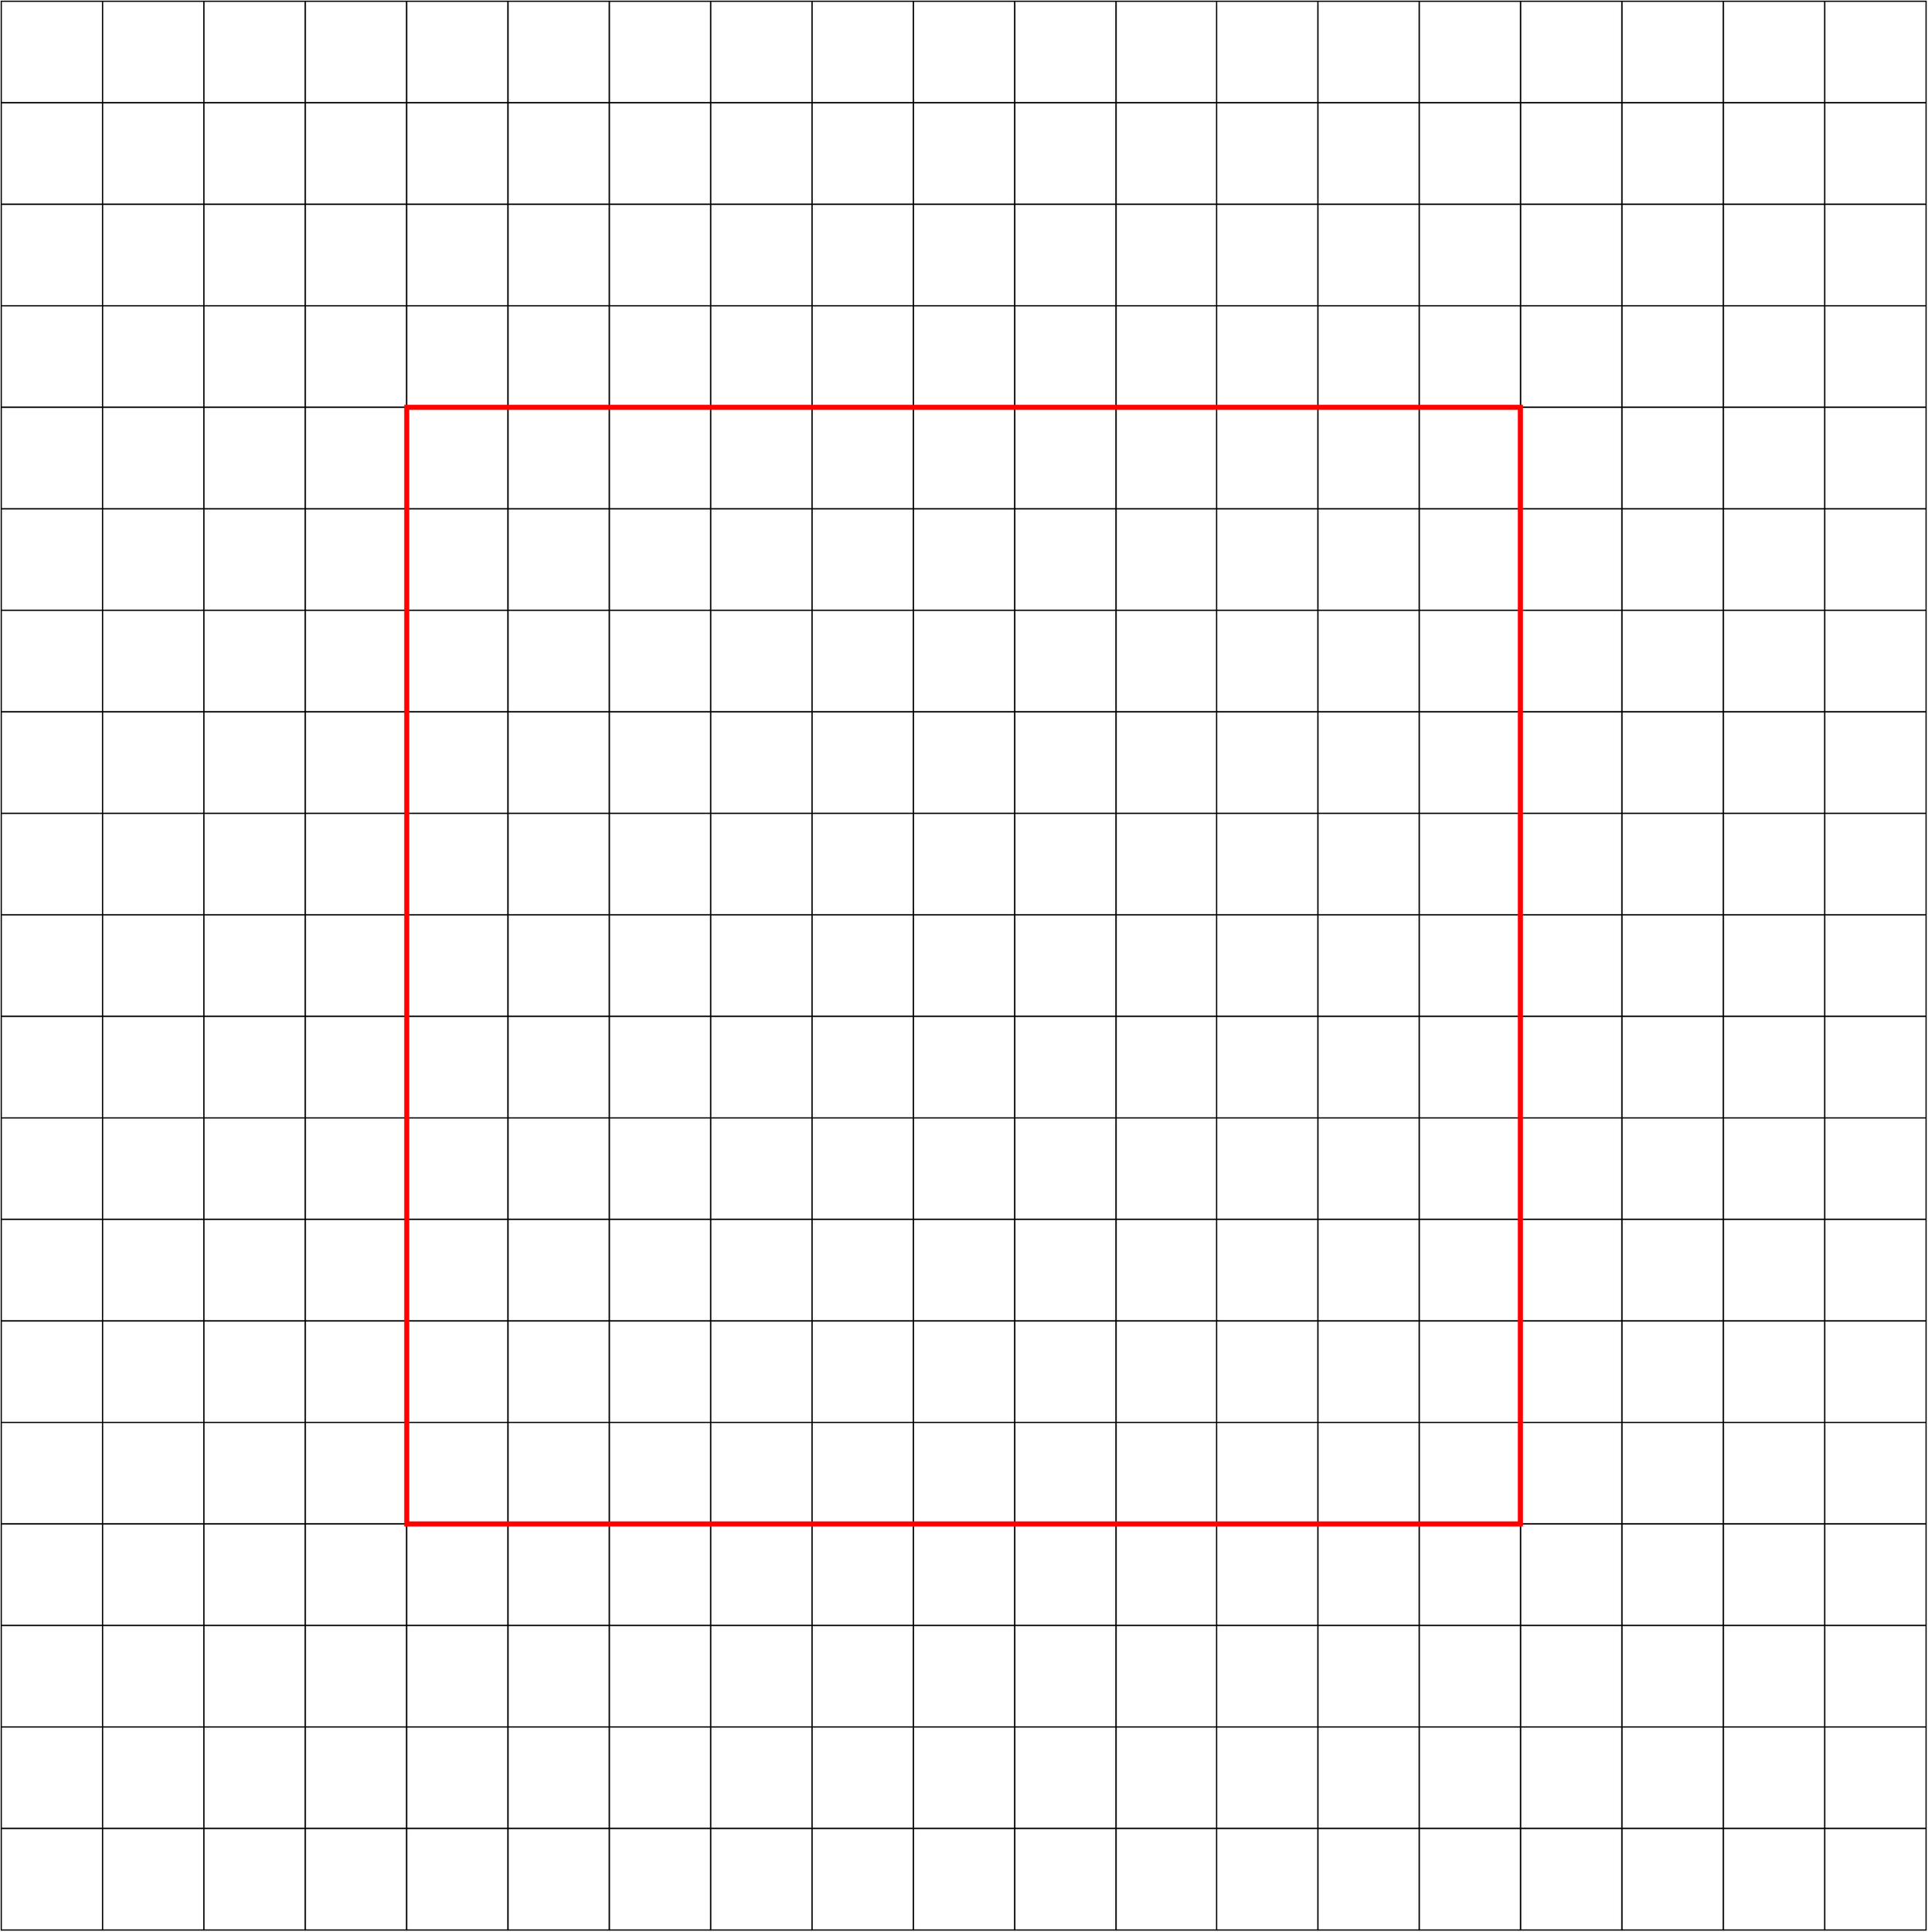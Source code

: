 <mxfile version="12.5.6" type="google"><diagram id="SPPjmtnpKM3F4Sc4cl0I" name="Page-1"><mxGraphModel dx="3555" dy="1905" grid="1" gridSize="10" guides="1" tooltips="1" connect="1" arrows="1" fold="1" page="1" pageScale="1" pageWidth="1654" pageHeight="2336" math="0" shadow="0"><root><mxCell id="0"/><mxCell id="1" parent="0"/><mxCell id="ypONUkIq78dMloBEFovF-1" value="" style="rounded=0;whiteSpace=wrap;html=1;" vertex="1" parent="1"><mxGeometry x="80" y="40" width="80.06" height="80.18" as="geometry"/></mxCell><mxCell id="ypONUkIq78dMloBEFovF-21" value="" style="rounded=0;whiteSpace=wrap;html=1;" vertex="1" parent="1"><mxGeometry x="160.06" y="40" width="80.06" height="80.18" as="geometry"/></mxCell><mxCell id="ypONUkIq78dMloBEFovF-22" value="" style="rounded=0;whiteSpace=wrap;html=1;" vertex="1" parent="1"><mxGeometry x="240.12" y="40" width="80.06" height="80.18" as="geometry"/></mxCell><mxCell id="ypONUkIq78dMloBEFovF-23" value="" style="rounded=0;whiteSpace=wrap;html=1;" vertex="1" parent="1"><mxGeometry x="320.18" y="40" width="80.06" height="80.18" as="geometry"/></mxCell><mxCell id="ypONUkIq78dMloBEFovF-24" value="" style="rounded=0;whiteSpace=wrap;html=1;" vertex="1" parent="1"><mxGeometry x="400.24" y="40" width="80.06" height="80.18" as="geometry"/></mxCell><mxCell id="ypONUkIq78dMloBEFovF-25" value="" style="rounded=0;whiteSpace=wrap;html=1;" vertex="1" parent="1"><mxGeometry x="480.3" y="40" width="80.06" height="80.18" as="geometry"/></mxCell><mxCell id="ypONUkIq78dMloBEFovF-26" value="" style="rounded=0;whiteSpace=wrap;html=1;" vertex="1" parent="1"><mxGeometry x="560.36" y="40" width="80.06" height="80.18" as="geometry"/></mxCell><mxCell id="ypONUkIq78dMloBEFovF-27" value="" style="rounded=0;whiteSpace=wrap;html=1;" vertex="1" parent="1"><mxGeometry x="640.42" y="40" width="80.06" height="80.18" as="geometry"/></mxCell><mxCell id="ypONUkIq78dMloBEFovF-28" value="" style="rounded=0;whiteSpace=wrap;html=1;" vertex="1" parent="1"><mxGeometry x="720.48" y="40" width="80.06" height="80.18" as="geometry"/></mxCell><mxCell id="ypONUkIq78dMloBEFovF-29" value="" style="rounded=0;whiteSpace=wrap;html=1;" vertex="1" parent="1"><mxGeometry x="800.54" y="40" width="80.06" height="80.18" as="geometry"/></mxCell><mxCell id="ypONUkIq78dMloBEFovF-30" value="" style="rounded=0;whiteSpace=wrap;html=1;" vertex="1" parent="1"><mxGeometry x="880.6" y="40" width="80.06" height="80.18" as="geometry"/></mxCell><mxCell id="ypONUkIq78dMloBEFovF-31" value="" style="rounded=0;whiteSpace=wrap;html=1;" vertex="1" parent="1"><mxGeometry x="960.66" y="40" width="80.06" height="80.18" as="geometry"/></mxCell><mxCell id="ypONUkIq78dMloBEFovF-32" value="" style="rounded=0;whiteSpace=wrap;html=1;" vertex="1" parent="1"><mxGeometry x="1040.06" y="40" width="80.06" height="80.18" as="geometry"/></mxCell><mxCell id="ypONUkIq78dMloBEFovF-33" value="" style="rounded=0;whiteSpace=wrap;html=1;" vertex="1" parent="1"><mxGeometry x="1120.12" y="40" width="80.06" height="80.18" as="geometry"/></mxCell><mxCell id="ypONUkIq78dMloBEFovF-34" value="" style="rounded=0;whiteSpace=wrap;html=1;" vertex="1" parent="1"><mxGeometry x="1200.18" y="40" width="80.06" height="80.18" as="geometry"/></mxCell><mxCell id="ypONUkIq78dMloBEFovF-35" value="" style="rounded=0;whiteSpace=wrap;html=1;" vertex="1" parent="1"><mxGeometry x="1280.24" y="40" width="80.06" height="80.18" as="geometry"/></mxCell><mxCell id="ypONUkIq78dMloBEFovF-36" value="" style="rounded=0;whiteSpace=wrap;html=1;" vertex="1" parent="1"><mxGeometry x="1360.3" y="40" width="80.06" height="80.18" as="geometry"/></mxCell><mxCell id="ypONUkIq78dMloBEFovF-37" value="" style="rounded=0;whiteSpace=wrap;html=1;" vertex="1" parent="1"><mxGeometry x="1440.36" y="40" width="80.06" height="80.18" as="geometry"/></mxCell><mxCell id="ypONUkIq78dMloBEFovF-38" value="" style="rounded=0;whiteSpace=wrap;html=1;" vertex="1" parent="1"><mxGeometry x="1520.42" y="40" width="80.06" height="80.18" as="geometry"/></mxCell><mxCell id="ypONUkIq78dMloBEFovF-40" value="" style="rounded=0;whiteSpace=wrap;html=1;" vertex="1" parent="1"><mxGeometry x="80" y="120.18" width="80.06" height="80.18" as="geometry"/></mxCell><mxCell id="ypONUkIq78dMloBEFovF-41" value="" style="rounded=0;whiteSpace=wrap;html=1;" vertex="1" parent="1"><mxGeometry x="160.06" y="120.18" width="80.06" height="80.18" as="geometry"/></mxCell><mxCell id="ypONUkIq78dMloBEFovF-42" value="" style="rounded=0;whiteSpace=wrap;html=1;" vertex="1" parent="1"><mxGeometry x="240.12" y="120.18" width="80.06" height="80.18" as="geometry"/></mxCell><mxCell id="ypONUkIq78dMloBEFovF-43" value="" style="rounded=0;whiteSpace=wrap;html=1;" vertex="1" parent="1"><mxGeometry x="320.18" y="120.18" width="80.06" height="80.18" as="geometry"/></mxCell><mxCell id="ypONUkIq78dMloBEFovF-44" value="" style="rounded=0;whiteSpace=wrap;html=1;" vertex="1" parent="1"><mxGeometry x="400.24" y="120.18" width="80.06" height="80.18" as="geometry"/></mxCell><mxCell id="ypONUkIq78dMloBEFovF-45" value="" style="rounded=0;whiteSpace=wrap;html=1;" vertex="1" parent="1"><mxGeometry x="480.3" y="120.18" width="80.06" height="80.18" as="geometry"/></mxCell><mxCell id="ypONUkIq78dMloBEFovF-46" value="" style="rounded=0;whiteSpace=wrap;html=1;" vertex="1" parent="1"><mxGeometry x="560.36" y="120.18" width="80.06" height="80.18" as="geometry"/></mxCell><mxCell id="ypONUkIq78dMloBEFovF-47" value="" style="rounded=0;whiteSpace=wrap;html=1;" vertex="1" parent="1"><mxGeometry x="640.42" y="120.18" width="80.06" height="80.18" as="geometry"/></mxCell><mxCell id="ypONUkIq78dMloBEFovF-48" value="" style="rounded=0;whiteSpace=wrap;html=1;" vertex="1" parent="1"><mxGeometry x="720.48" y="120.18" width="80.06" height="80.18" as="geometry"/></mxCell><mxCell id="ypONUkIq78dMloBEFovF-49" value="" style="rounded=0;whiteSpace=wrap;html=1;" vertex="1" parent="1"><mxGeometry x="800.54" y="120.18" width="80.06" height="80.18" as="geometry"/></mxCell><mxCell id="ypONUkIq78dMloBEFovF-50" value="" style="rounded=0;whiteSpace=wrap;html=1;" vertex="1" parent="1"><mxGeometry x="880.6" y="120.18" width="80.06" height="80.18" as="geometry"/></mxCell><mxCell id="ypONUkIq78dMloBEFovF-51" value="" style="rounded=0;whiteSpace=wrap;html=1;" vertex="1" parent="1"><mxGeometry x="960.66" y="120.18" width="80.06" height="80.18" as="geometry"/></mxCell><mxCell id="ypONUkIq78dMloBEFovF-52" value="" style="rounded=0;whiteSpace=wrap;html=1;" vertex="1" parent="1"><mxGeometry x="1040.06" y="120.18" width="80.06" height="80.18" as="geometry"/></mxCell><mxCell id="ypONUkIq78dMloBEFovF-53" value="" style="rounded=0;whiteSpace=wrap;html=1;" vertex="1" parent="1"><mxGeometry x="1120.12" y="120.18" width="80.06" height="80.18" as="geometry"/></mxCell><mxCell id="ypONUkIq78dMloBEFovF-54" value="" style="rounded=0;whiteSpace=wrap;html=1;" vertex="1" parent="1"><mxGeometry x="1200.18" y="120.18" width="80.06" height="80.18" as="geometry"/></mxCell><mxCell id="ypONUkIq78dMloBEFovF-55" value="" style="rounded=0;whiteSpace=wrap;html=1;" vertex="1" parent="1"><mxGeometry x="1280.24" y="120.18" width="80.06" height="80.18" as="geometry"/></mxCell><mxCell id="ypONUkIq78dMloBEFovF-56" value="" style="rounded=0;whiteSpace=wrap;html=1;" vertex="1" parent="1"><mxGeometry x="1360.3" y="120.18" width="80.06" height="80.18" as="geometry"/></mxCell><mxCell id="ypONUkIq78dMloBEFovF-57" value="" style="rounded=0;whiteSpace=wrap;html=1;" vertex="1" parent="1"><mxGeometry x="1440.36" y="120.18" width="80.06" height="80.18" as="geometry"/></mxCell><mxCell id="ypONUkIq78dMloBEFovF-58" value="" style="rounded=0;whiteSpace=wrap;html=1;" vertex="1" parent="1"><mxGeometry x="1520.42" y="120.18" width="80.06" height="80.18" as="geometry"/></mxCell><mxCell id="ypONUkIq78dMloBEFovF-59" value="" style="rounded=0;whiteSpace=wrap;html=1;" vertex="1" parent="1"><mxGeometry x="80" y="200.36" width="80.06" height="80.18" as="geometry"/></mxCell><mxCell id="ypONUkIq78dMloBEFovF-60" value="" style="rounded=0;whiteSpace=wrap;html=1;" vertex="1" parent="1"><mxGeometry x="160.06" y="200.36" width="80.06" height="80.18" as="geometry"/></mxCell><mxCell id="ypONUkIq78dMloBEFovF-61" value="" style="rounded=0;whiteSpace=wrap;html=1;" vertex="1" parent="1"><mxGeometry x="240.12" y="200.36" width="80.06" height="80.18" as="geometry"/></mxCell><mxCell id="ypONUkIq78dMloBEFovF-62" value="" style="rounded=0;whiteSpace=wrap;html=1;" vertex="1" parent="1"><mxGeometry x="320.18" y="200.36" width="80.06" height="80.18" as="geometry"/></mxCell><mxCell id="ypONUkIq78dMloBEFovF-63" value="" style="rounded=0;whiteSpace=wrap;html=1;" vertex="1" parent="1"><mxGeometry x="400.24" y="200.36" width="80.06" height="80.18" as="geometry"/></mxCell><mxCell id="ypONUkIq78dMloBEFovF-64" value="" style="rounded=0;whiteSpace=wrap;html=1;" vertex="1" parent="1"><mxGeometry x="480.3" y="200.36" width="80.06" height="80.18" as="geometry"/></mxCell><mxCell id="ypONUkIq78dMloBEFovF-65" value="" style="rounded=0;whiteSpace=wrap;html=1;" vertex="1" parent="1"><mxGeometry x="560.36" y="200.36" width="80.06" height="80.18" as="geometry"/></mxCell><mxCell id="ypONUkIq78dMloBEFovF-66" value="" style="rounded=0;whiteSpace=wrap;html=1;" vertex="1" parent="1"><mxGeometry x="640.42" y="200.36" width="80.06" height="80.18" as="geometry"/></mxCell><mxCell id="ypONUkIq78dMloBEFovF-67" value="" style="rounded=0;whiteSpace=wrap;html=1;" vertex="1" parent="1"><mxGeometry x="720.48" y="200.36" width="80.06" height="80.18" as="geometry"/></mxCell><mxCell id="ypONUkIq78dMloBEFovF-68" value="" style="rounded=0;whiteSpace=wrap;html=1;" vertex="1" parent="1"><mxGeometry x="800.54" y="200.36" width="80.06" height="80.18" as="geometry"/></mxCell><mxCell id="ypONUkIq78dMloBEFovF-69" value="" style="rounded=0;whiteSpace=wrap;html=1;" vertex="1" parent="1"><mxGeometry x="880.6" y="200.36" width="80.06" height="80.18" as="geometry"/></mxCell><mxCell id="ypONUkIq78dMloBEFovF-70" value="" style="rounded=0;whiteSpace=wrap;html=1;" vertex="1" parent="1"><mxGeometry x="960.66" y="200.36" width="80.06" height="80.18" as="geometry"/></mxCell><mxCell id="ypONUkIq78dMloBEFovF-71" value="" style="rounded=0;whiteSpace=wrap;html=1;" vertex="1" parent="1"><mxGeometry x="1040.06" y="200.36" width="80.06" height="80.18" as="geometry"/></mxCell><mxCell id="ypONUkIq78dMloBEFovF-72" value="" style="rounded=0;whiteSpace=wrap;html=1;" vertex="1" parent="1"><mxGeometry x="1120.12" y="200.36" width="80.06" height="80.18" as="geometry"/></mxCell><mxCell id="ypONUkIq78dMloBEFovF-73" value="" style="rounded=0;whiteSpace=wrap;html=1;" vertex="1" parent="1"><mxGeometry x="1200.18" y="200.36" width="80.06" height="80.18" as="geometry"/></mxCell><mxCell id="ypONUkIq78dMloBEFovF-74" value="" style="rounded=0;whiteSpace=wrap;html=1;" vertex="1" parent="1"><mxGeometry x="1280.24" y="200.36" width="80.06" height="80.18" as="geometry"/></mxCell><mxCell id="ypONUkIq78dMloBEFovF-75" value="" style="rounded=0;whiteSpace=wrap;html=1;" vertex="1" parent="1"><mxGeometry x="1360.3" y="200.36" width="80.06" height="80.18" as="geometry"/></mxCell><mxCell id="ypONUkIq78dMloBEFovF-76" value="" style="rounded=0;whiteSpace=wrap;html=1;" vertex="1" parent="1"><mxGeometry x="1440.36" y="200.36" width="80.06" height="80.18" as="geometry"/></mxCell><mxCell id="ypONUkIq78dMloBEFovF-77" value="" style="rounded=0;whiteSpace=wrap;html=1;" vertex="1" parent="1"><mxGeometry x="1520.42" y="200.36" width="80.06" height="80.18" as="geometry"/></mxCell><mxCell id="ypONUkIq78dMloBEFovF-78" value="" style="rounded=0;whiteSpace=wrap;html=1;" vertex="1" parent="1"><mxGeometry x="80" y="280.54" width="80.06" height="80.18" as="geometry"/></mxCell><mxCell id="ypONUkIq78dMloBEFovF-79" value="" style="rounded=0;whiteSpace=wrap;html=1;" vertex="1" parent="1"><mxGeometry x="160.06" y="280.54" width="80.06" height="80.18" as="geometry"/></mxCell><mxCell id="ypONUkIq78dMloBEFovF-80" value="" style="rounded=0;whiteSpace=wrap;html=1;" vertex="1" parent="1"><mxGeometry x="240.12" y="280.54" width="80.06" height="80.18" as="geometry"/></mxCell><mxCell id="ypONUkIq78dMloBEFovF-81" value="" style="rounded=0;whiteSpace=wrap;html=1;" vertex="1" parent="1"><mxGeometry x="320.18" y="280.54" width="80.06" height="80.18" as="geometry"/></mxCell><mxCell id="ypONUkIq78dMloBEFovF-82" value="" style="rounded=0;whiteSpace=wrap;html=1;" vertex="1" parent="1"><mxGeometry x="400.24" y="280.54" width="80.06" height="80.18" as="geometry"/></mxCell><mxCell id="ypONUkIq78dMloBEFovF-83" value="" style="rounded=0;whiteSpace=wrap;html=1;" vertex="1" parent="1"><mxGeometry x="480.3" y="280.54" width="80.06" height="80.18" as="geometry"/></mxCell><mxCell id="ypONUkIq78dMloBEFovF-84" value="" style="rounded=0;whiteSpace=wrap;html=1;" vertex="1" parent="1"><mxGeometry x="560.36" y="280.54" width="80.06" height="80.18" as="geometry"/></mxCell><mxCell id="ypONUkIq78dMloBEFovF-85" value="" style="rounded=0;whiteSpace=wrap;html=1;" vertex="1" parent="1"><mxGeometry x="640.42" y="280.54" width="80.06" height="80.18" as="geometry"/></mxCell><mxCell id="ypONUkIq78dMloBEFovF-86" value="" style="rounded=0;whiteSpace=wrap;html=1;" vertex="1" parent="1"><mxGeometry x="720.48" y="280.54" width="80.06" height="80.18" as="geometry"/></mxCell><mxCell id="ypONUkIq78dMloBEFovF-87" value="" style="rounded=0;whiteSpace=wrap;html=1;" vertex="1" parent="1"><mxGeometry x="800.54" y="280.54" width="80.06" height="80.18" as="geometry"/></mxCell><mxCell id="ypONUkIq78dMloBEFovF-88" value="" style="rounded=0;whiteSpace=wrap;html=1;" vertex="1" parent="1"><mxGeometry x="880.6" y="280.54" width="80.06" height="80.18" as="geometry"/></mxCell><mxCell id="ypONUkIq78dMloBEFovF-89" value="" style="rounded=0;whiteSpace=wrap;html=1;" vertex="1" parent="1"><mxGeometry x="960.66" y="280.54" width="80.06" height="80.18" as="geometry"/></mxCell><mxCell id="ypONUkIq78dMloBEFovF-90" value="" style="rounded=0;whiteSpace=wrap;html=1;" vertex="1" parent="1"><mxGeometry x="1040.06" y="280.54" width="80.06" height="80.18" as="geometry"/></mxCell><mxCell id="ypONUkIq78dMloBEFovF-91" value="" style="rounded=0;whiteSpace=wrap;html=1;" vertex="1" parent="1"><mxGeometry x="1120.12" y="280.54" width="80.06" height="80.18" as="geometry"/></mxCell><mxCell id="ypONUkIq78dMloBEFovF-92" value="" style="rounded=0;whiteSpace=wrap;html=1;" vertex="1" parent="1"><mxGeometry x="1200.18" y="280.54" width="80.06" height="80.18" as="geometry"/></mxCell><mxCell id="ypONUkIq78dMloBEFovF-93" value="" style="rounded=0;whiteSpace=wrap;html=1;" vertex="1" parent="1"><mxGeometry x="1280.24" y="280.54" width="80.06" height="80.18" as="geometry"/></mxCell><mxCell id="ypONUkIq78dMloBEFovF-94" value="" style="rounded=0;whiteSpace=wrap;html=1;" vertex="1" parent="1"><mxGeometry x="1360.3" y="280.54" width="80.06" height="80.18" as="geometry"/></mxCell><mxCell id="ypONUkIq78dMloBEFovF-95" value="" style="rounded=0;whiteSpace=wrap;html=1;" vertex="1" parent="1"><mxGeometry x="1440.36" y="280.54" width="80.06" height="80.18" as="geometry"/></mxCell><mxCell id="ypONUkIq78dMloBEFovF-96" value="" style="rounded=0;whiteSpace=wrap;html=1;" vertex="1" parent="1"><mxGeometry x="1520.42" y="280.54" width="80.06" height="80.18" as="geometry"/></mxCell><mxCell id="ypONUkIq78dMloBEFovF-97" value="" style="rounded=0;whiteSpace=wrap;html=1;" vertex="1" parent="1"><mxGeometry x="80" y="360.72" width="80.06" height="80.18" as="geometry"/></mxCell><mxCell id="ypONUkIq78dMloBEFovF-98" value="" style="rounded=0;whiteSpace=wrap;html=1;" vertex="1" parent="1"><mxGeometry x="160.06" y="360.72" width="80.06" height="80.18" as="geometry"/></mxCell><mxCell id="ypONUkIq78dMloBEFovF-99" value="" style="rounded=0;whiteSpace=wrap;html=1;" vertex="1" parent="1"><mxGeometry x="240.12" y="360.72" width="80.06" height="80.18" as="geometry"/></mxCell><mxCell id="ypONUkIq78dMloBEFovF-100" value="" style="rounded=0;whiteSpace=wrap;html=1;" vertex="1" parent="1"><mxGeometry x="320.18" y="360.72" width="80.06" height="80.18" as="geometry"/></mxCell><mxCell id="ypONUkIq78dMloBEFovF-101" value="" style="rounded=0;whiteSpace=wrap;html=1;" vertex="1" parent="1"><mxGeometry x="400.24" y="360.72" width="80.06" height="80.18" as="geometry"/></mxCell><mxCell id="ypONUkIq78dMloBEFovF-102" value="" style="rounded=0;whiteSpace=wrap;html=1;" vertex="1" parent="1"><mxGeometry x="480.3" y="360.72" width="80.06" height="80.18" as="geometry"/></mxCell><mxCell id="ypONUkIq78dMloBEFovF-103" value="" style="rounded=0;whiteSpace=wrap;html=1;" vertex="1" parent="1"><mxGeometry x="560.36" y="360.72" width="80.06" height="80.18" as="geometry"/></mxCell><mxCell id="ypONUkIq78dMloBEFovF-104" value="" style="rounded=0;whiteSpace=wrap;html=1;" vertex="1" parent="1"><mxGeometry x="640.42" y="360.72" width="80.06" height="80.18" as="geometry"/></mxCell><mxCell id="ypONUkIq78dMloBEFovF-105" value="" style="rounded=0;whiteSpace=wrap;html=1;" vertex="1" parent="1"><mxGeometry x="720.48" y="360.72" width="80.06" height="80.18" as="geometry"/></mxCell><mxCell id="ypONUkIq78dMloBEFovF-106" value="" style="rounded=0;whiteSpace=wrap;html=1;" vertex="1" parent="1"><mxGeometry x="800.54" y="360.72" width="80.06" height="80.18" as="geometry"/></mxCell><mxCell id="ypONUkIq78dMloBEFovF-107" value="" style="rounded=0;whiteSpace=wrap;html=1;" vertex="1" parent="1"><mxGeometry x="880.6" y="360.72" width="80.06" height="80.18" as="geometry"/></mxCell><mxCell id="ypONUkIq78dMloBEFovF-108" value="" style="rounded=0;whiteSpace=wrap;html=1;" vertex="1" parent="1"><mxGeometry x="960.66" y="360.72" width="80.06" height="80.18" as="geometry"/></mxCell><mxCell id="ypONUkIq78dMloBEFovF-109" value="" style="rounded=0;whiteSpace=wrap;html=1;" vertex="1" parent="1"><mxGeometry x="1040.06" y="360.72" width="80.06" height="80.18" as="geometry"/></mxCell><mxCell id="ypONUkIq78dMloBEFovF-110" value="" style="rounded=0;whiteSpace=wrap;html=1;" vertex="1" parent="1"><mxGeometry x="1120.12" y="360.72" width="80.06" height="80.18" as="geometry"/></mxCell><mxCell id="ypONUkIq78dMloBEFovF-111" value="" style="rounded=0;whiteSpace=wrap;html=1;" vertex="1" parent="1"><mxGeometry x="1200.18" y="360.72" width="80.06" height="80.18" as="geometry"/></mxCell><mxCell id="ypONUkIq78dMloBEFovF-112" value="" style="rounded=0;whiteSpace=wrap;html=1;" vertex="1" parent="1"><mxGeometry x="1280.24" y="360.72" width="80.06" height="80.18" as="geometry"/></mxCell><mxCell id="ypONUkIq78dMloBEFovF-113" value="" style="rounded=0;whiteSpace=wrap;html=1;" vertex="1" parent="1"><mxGeometry x="1360.3" y="360.72" width="80.06" height="80.18" as="geometry"/></mxCell><mxCell id="ypONUkIq78dMloBEFovF-114" value="" style="rounded=0;whiteSpace=wrap;html=1;" vertex="1" parent="1"><mxGeometry x="1440.36" y="360.72" width="80.06" height="80.18" as="geometry"/></mxCell><mxCell id="ypONUkIq78dMloBEFovF-115" value="" style="rounded=0;whiteSpace=wrap;html=1;" vertex="1" parent="1"><mxGeometry x="1520.42" y="360.72" width="80.06" height="80.18" as="geometry"/></mxCell><mxCell id="ypONUkIq78dMloBEFovF-116" value="" style="rounded=0;whiteSpace=wrap;html=1;" vertex="1" parent="1"><mxGeometry x="80" y="440.9" width="80.06" height="80.18" as="geometry"/></mxCell><mxCell id="ypONUkIq78dMloBEFovF-117" value="" style="rounded=0;whiteSpace=wrap;html=1;" vertex="1" parent="1"><mxGeometry x="160.06" y="440.9" width="80.06" height="80.18" as="geometry"/></mxCell><mxCell id="ypONUkIq78dMloBEFovF-118" value="" style="rounded=0;whiteSpace=wrap;html=1;" vertex="1" parent="1"><mxGeometry x="240.12" y="440.9" width="80.06" height="80.18" as="geometry"/></mxCell><mxCell id="ypONUkIq78dMloBEFovF-119" value="" style="rounded=0;whiteSpace=wrap;html=1;" vertex="1" parent="1"><mxGeometry x="320.18" y="440.9" width="80.06" height="80.18" as="geometry"/></mxCell><mxCell id="ypONUkIq78dMloBEFovF-120" value="" style="rounded=0;whiteSpace=wrap;html=1;" vertex="1" parent="1"><mxGeometry x="400.24" y="440.9" width="80.06" height="80.18" as="geometry"/></mxCell><mxCell id="ypONUkIq78dMloBEFovF-121" value="" style="rounded=0;whiteSpace=wrap;html=1;" vertex="1" parent="1"><mxGeometry x="480.3" y="440.9" width="80.06" height="80.18" as="geometry"/></mxCell><mxCell id="ypONUkIq78dMloBEFovF-122" value="" style="rounded=0;whiteSpace=wrap;html=1;" vertex="1" parent="1"><mxGeometry x="560.36" y="440.9" width="80.06" height="80.18" as="geometry"/></mxCell><mxCell id="ypONUkIq78dMloBEFovF-123" value="" style="rounded=0;whiteSpace=wrap;html=1;" vertex="1" parent="1"><mxGeometry x="640.42" y="440.9" width="80.06" height="80.18" as="geometry"/></mxCell><mxCell id="ypONUkIq78dMloBEFovF-124" value="" style="rounded=0;whiteSpace=wrap;html=1;" vertex="1" parent="1"><mxGeometry x="720.48" y="440.9" width="80.06" height="80.18" as="geometry"/></mxCell><mxCell id="ypONUkIq78dMloBEFovF-125" value="" style="rounded=0;whiteSpace=wrap;html=1;" vertex="1" parent="1"><mxGeometry x="800.54" y="440.9" width="80.06" height="80.18" as="geometry"/></mxCell><mxCell id="ypONUkIq78dMloBEFovF-126" value="" style="rounded=0;whiteSpace=wrap;html=1;" vertex="1" parent="1"><mxGeometry x="880.6" y="440.9" width="80.06" height="80.18" as="geometry"/></mxCell><mxCell id="ypONUkIq78dMloBEFovF-127" value="" style="rounded=0;whiteSpace=wrap;html=1;" vertex="1" parent="1"><mxGeometry x="960.66" y="440.9" width="80.06" height="80.18" as="geometry"/></mxCell><mxCell id="ypONUkIq78dMloBEFovF-128" value="" style="rounded=0;whiteSpace=wrap;html=1;" vertex="1" parent="1"><mxGeometry x="1040.06" y="440.9" width="80.06" height="80.18" as="geometry"/></mxCell><mxCell id="ypONUkIq78dMloBEFovF-129" value="" style="rounded=0;whiteSpace=wrap;html=1;" vertex="1" parent="1"><mxGeometry x="1120.12" y="440.9" width="80.06" height="80.18" as="geometry"/></mxCell><mxCell id="ypONUkIq78dMloBEFovF-130" value="" style="rounded=0;whiteSpace=wrap;html=1;" vertex="1" parent="1"><mxGeometry x="1200.18" y="440.9" width="80.06" height="80.18" as="geometry"/></mxCell><mxCell id="ypONUkIq78dMloBEFovF-131" value="" style="rounded=0;whiteSpace=wrap;html=1;" vertex="1" parent="1"><mxGeometry x="1280.24" y="440.9" width="80.06" height="80.18" as="geometry"/></mxCell><mxCell id="ypONUkIq78dMloBEFovF-132" value="" style="rounded=0;whiteSpace=wrap;html=1;" vertex="1" parent="1"><mxGeometry x="1360.3" y="440.9" width="80.06" height="80.18" as="geometry"/></mxCell><mxCell id="ypONUkIq78dMloBEFovF-133" value="" style="rounded=0;whiteSpace=wrap;html=1;" vertex="1" parent="1"><mxGeometry x="1440.36" y="440.9" width="80.06" height="80.18" as="geometry"/></mxCell><mxCell id="ypONUkIq78dMloBEFovF-134" value="" style="rounded=0;whiteSpace=wrap;html=1;" vertex="1" parent="1"><mxGeometry x="1520.42" y="440.9" width="80.06" height="80.18" as="geometry"/></mxCell><mxCell id="ypONUkIq78dMloBEFovF-135" value="" style="rounded=0;whiteSpace=wrap;html=1;" vertex="1" parent="1"><mxGeometry x="80" y="521.08" width="80.06" height="80.18" as="geometry"/></mxCell><mxCell id="ypONUkIq78dMloBEFovF-136" value="" style="rounded=0;whiteSpace=wrap;html=1;" vertex="1" parent="1"><mxGeometry x="160.06" y="521.08" width="80.06" height="80.18" as="geometry"/></mxCell><mxCell id="ypONUkIq78dMloBEFovF-137" value="" style="rounded=0;whiteSpace=wrap;html=1;" vertex="1" parent="1"><mxGeometry x="240.12" y="521.08" width="80.06" height="80.18" as="geometry"/></mxCell><mxCell id="ypONUkIq78dMloBEFovF-138" value="" style="rounded=0;whiteSpace=wrap;html=1;" vertex="1" parent="1"><mxGeometry x="320.18" y="521.08" width="80.06" height="80.18" as="geometry"/></mxCell><mxCell id="ypONUkIq78dMloBEFovF-139" value="" style="rounded=0;whiteSpace=wrap;html=1;" vertex="1" parent="1"><mxGeometry x="400.24" y="521.08" width="80.06" height="80.18" as="geometry"/></mxCell><mxCell id="ypONUkIq78dMloBEFovF-140" value="" style="rounded=0;whiteSpace=wrap;html=1;" vertex="1" parent="1"><mxGeometry x="480.3" y="521.08" width="80.06" height="80.18" as="geometry"/></mxCell><mxCell id="ypONUkIq78dMloBEFovF-141" value="" style="rounded=0;whiteSpace=wrap;html=1;" vertex="1" parent="1"><mxGeometry x="560.36" y="521.08" width="80.06" height="80.18" as="geometry"/></mxCell><mxCell id="ypONUkIq78dMloBEFovF-142" value="" style="rounded=0;whiteSpace=wrap;html=1;" vertex="1" parent="1"><mxGeometry x="640.42" y="521.08" width="80.06" height="80.18" as="geometry"/></mxCell><mxCell id="ypONUkIq78dMloBEFovF-143" value="" style="rounded=0;whiteSpace=wrap;html=1;" vertex="1" parent="1"><mxGeometry x="720.48" y="521.08" width="80.06" height="80.18" as="geometry"/></mxCell><mxCell id="ypONUkIq78dMloBEFovF-144" value="" style="rounded=0;whiteSpace=wrap;html=1;" vertex="1" parent="1"><mxGeometry x="800.54" y="521.08" width="80.06" height="80.18" as="geometry"/></mxCell><mxCell id="ypONUkIq78dMloBEFovF-145" value="" style="rounded=0;whiteSpace=wrap;html=1;" vertex="1" parent="1"><mxGeometry x="880.6" y="521.08" width="80.06" height="80.18" as="geometry"/></mxCell><mxCell id="ypONUkIq78dMloBEFovF-146" value="" style="rounded=0;whiteSpace=wrap;html=1;" vertex="1" parent="1"><mxGeometry x="960.66" y="521.08" width="80.06" height="80.18" as="geometry"/></mxCell><mxCell id="ypONUkIq78dMloBEFovF-147" value="" style="rounded=0;whiteSpace=wrap;html=1;" vertex="1" parent="1"><mxGeometry x="1040.06" y="521.08" width="80.06" height="80.18" as="geometry"/></mxCell><mxCell id="ypONUkIq78dMloBEFovF-148" value="" style="rounded=0;whiteSpace=wrap;html=1;" vertex="1" parent="1"><mxGeometry x="1120.12" y="521.08" width="80.06" height="80.18" as="geometry"/></mxCell><mxCell id="ypONUkIq78dMloBEFovF-149" value="" style="rounded=0;whiteSpace=wrap;html=1;" vertex="1" parent="1"><mxGeometry x="1200.18" y="521.08" width="80.06" height="80.18" as="geometry"/></mxCell><mxCell id="ypONUkIq78dMloBEFovF-150" value="" style="rounded=0;whiteSpace=wrap;html=1;" vertex="1" parent="1"><mxGeometry x="1280.24" y="521.08" width="80.06" height="80.18" as="geometry"/></mxCell><mxCell id="ypONUkIq78dMloBEFovF-151" value="" style="rounded=0;whiteSpace=wrap;html=1;" vertex="1" parent="1"><mxGeometry x="1360.3" y="521.08" width="80.06" height="80.18" as="geometry"/></mxCell><mxCell id="ypONUkIq78dMloBEFovF-152" value="" style="rounded=0;whiteSpace=wrap;html=1;" vertex="1" parent="1"><mxGeometry x="1440.36" y="521.08" width="80.06" height="80.18" as="geometry"/></mxCell><mxCell id="ypONUkIq78dMloBEFovF-153" value="" style="rounded=0;whiteSpace=wrap;html=1;" vertex="1" parent="1"><mxGeometry x="1520.42" y="521.08" width="80.06" height="80.18" as="geometry"/></mxCell><mxCell id="ypONUkIq78dMloBEFovF-154" value="" style="rounded=0;whiteSpace=wrap;html=1;" vertex="1" parent="1"><mxGeometry x="80" y="601.26" width="80.06" height="80.18" as="geometry"/></mxCell><mxCell id="ypONUkIq78dMloBEFovF-155" value="" style="rounded=0;whiteSpace=wrap;html=1;" vertex="1" parent="1"><mxGeometry x="160.06" y="601.26" width="80.06" height="80.18" as="geometry"/></mxCell><mxCell id="ypONUkIq78dMloBEFovF-156" value="" style="rounded=0;whiteSpace=wrap;html=1;" vertex="1" parent="1"><mxGeometry x="240.12" y="601.26" width="80.06" height="80.18" as="geometry"/></mxCell><mxCell id="ypONUkIq78dMloBEFovF-157" value="" style="rounded=0;whiteSpace=wrap;html=1;" vertex="1" parent="1"><mxGeometry x="320.18" y="601.26" width="80.06" height="80.18" as="geometry"/></mxCell><mxCell id="ypONUkIq78dMloBEFovF-158" value="" style="rounded=0;whiteSpace=wrap;html=1;" vertex="1" parent="1"><mxGeometry x="400.24" y="601.26" width="80.06" height="80.18" as="geometry"/></mxCell><mxCell id="ypONUkIq78dMloBEFovF-159" value="" style="rounded=0;whiteSpace=wrap;html=1;" vertex="1" parent="1"><mxGeometry x="480.3" y="601.26" width="80.06" height="80.18" as="geometry"/></mxCell><mxCell id="ypONUkIq78dMloBEFovF-160" value="" style="rounded=0;whiteSpace=wrap;html=1;" vertex="1" parent="1"><mxGeometry x="560.36" y="601.26" width="80.06" height="80.18" as="geometry"/></mxCell><mxCell id="ypONUkIq78dMloBEFovF-161" value="" style="rounded=0;whiteSpace=wrap;html=1;" vertex="1" parent="1"><mxGeometry x="640.42" y="601.26" width="80.06" height="80.18" as="geometry"/></mxCell><mxCell id="ypONUkIq78dMloBEFovF-162" value="" style="rounded=0;whiteSpace=wrap;html=1;" vertex="1" parent="1"><mxGeometry x="720.48" y="601.26" width="80.06" height="80.18" as="geometry"/></mxCell><mxCell id="ypONUkIq78dMloBEFovF-163" value="" style="rounded=0;whiteSpace=wrap;html=1;" vertex="1" parent="1"><mxGeometry x="800.54" y="601.26" width="80.06" height="80.18" as="geometry"/></mxCell><mxCell id="ypONUkIq78dMloBEFovF-164" value="" style="rounded=0;whiteSpace=wrap;html=1;" vertex="1" parent="1"><mxGeometry x="880.6" y="601.26" width="80.06" height="80.18" as="geometry"/></mxCell><mxCell id="ypONUkIq78dMloBEFovF-165" value="" style="rounded=0;whiteSpace=wrap;html=1;" vertex="1" parent="1"><mxGeometry x="960.66" y="601.26" width="80.06" height="80.18" as="geometry"/></mxCell><mxCell id="ypONUkIq78dMloBEFovF-166" value="" style="rounded=0;whiteSpace=wrap;html=1;" vertex="1" parent="1"><mxGeometry x="1040.06" y="601.26" width="80.06" height="80.18" as="geometry"/></mxCell><mxCell id="ypONUkIq78dMloBEFovF-167" value="" style="rounded=0;whiteSpace=wrap;html=1;" vertex="1" parent="1"><mxGeometry x="1120.12" y="601.26" width="80.06" height="80.18" as="geometry"/></mxCell><mxCell id="ypONUkIq78dMloBEFovF-168" value="" style="rounded=0;whiteSpace=wrap;html=1;" vertex="1" parent="1"><mxGeometry x="1200.18" y="601.26" width="80.06" height="80.18" as="geometry"/></mxCell><mxCell id="ypONUkIq78dMloBEFovF-169" value="" style="rounded=0;whiteSpace=wrap;html=1;" vertex="1" parent="1"><mxGeometry x="1280.24" y="601.26" width="80.06" height="80.18" as="geometry"/></mxCell><mxCell id="ypONUkIq78dMloBEFovF-170" value="" style="rounded=0;whiteSpace=wrap;html=1;" vertex="1" parent="1"><mxGeometry x="1360.3" y="601.26" width="80.06" height="80.18" as="geometry"/></mxCell><mxCell id="ypONUkIq78dMloBEFovF-171" value="" style="rounded=0;whiteSpace=wrap;html=1;" vertex="1" parent="1"><mxGeometry x="1440.36" y="601.26" width="80.06" height="80.18" as="geometry"/></mxCell><mxCell id="ypONUkIq78dMloBEFovF-172" value="" style="rounded=0;whiteSpace=wrap;html=1;" vertex="1" parent="1"><mxGeometry x="1520.42" y="601.26" width="80.06" height="80.18" as="geometry"/></mxCell><mxCell id="ypONUkIq78dMloBEFovF-173" value="" style="rounded=0;whiteSpace=wrap;html=1;" vertex="1" parent="1"><mxGeometry x="80" y="681.44" width="80.06" height="80.18" as="geometry"/></mxCell><mxCell id="ypONUkIq78dMloBEFovF-174" value="" style="rounded=0;whiteSpace=wrap;html=1;" vertex="1" parent="1"><mxGeometry x="160.06" y="681.44" width="80.06" height="80.18" as="geometry"/></mxCell><mxCell id="ypONUkIq78dMloBEFovF-175" value="" style="rounded=0;whiteSpace=wrap;html=1;" vertex="1" parent="1"><mxGeometry x="240.12" y="681.44" width="80.06" height="80.18" as="geometry"/></mxCell><mxCell id="ypONUkIq78dMloBEFovF-176" value="" style="rounded=0;whiteSpace=wrap;html=1;" vertex="1" parent="1"><mxGeometry x="320.18" y="681.44" width="80.06" height="80.18" as="geometry"/></mxCell><mxCell id="ypONUkIq78dMloBEFovF-177" value="" style="rounded=0;whiteSpace=wrap;html=1;" vertex="1" parent="1"><mxGeometry x="400.24" y="681.44" width="80.06" height="80.18" as="geometry"/></mxCell><mxCell id="ypONUkIq78dMloBEFovF-178" value="" style="rounded=0;whiteSpace=wrap;html=1;" vertex="1" parent="1"><mxGeometry x="480.3" y="681.44" width="80.06" height="80.18" as="geometry"/></mxCell><mxCell id="ypONUkIq78dMloBEFovF-179" value="" style="rounded=0;whiteSpace=wrap;html=1;" vertex="1" parent="1"><mxGeometry x="560.36" y="681.44" width="80.06" height="80.18" as="geometry"/></mxCell><mxCell id="ypONUkIq78dMloBEFovF-180" value="" style="rounded=0;whiteSpace=wrap;html=1;" vertex="1" parent="1"><mxGeometry x="640.42" y="681.44" width="80.06" height="80.18" as="geometry"/></mxCell><mxCell id="ypONUkIq78dMloBEFovF-181" value="" style="rounded=0;whiteSpace=wrap;html=1;" vertex="1" parent="1"><mxGeometry x="720.48" y="681.44" width="80.06" height="80.18" as="geometry"/></mxCell><mxCell id="ypONUkIq78dMloBEFovF-182" value="" style="rounded=0;whiteSpace=wrap;html=1;" vertex="1" parent="1"><mxGeometry x="800.54" y="681.44" width="80.06" height="80.18" as="geometry"/></mxCell><mxCell id="ypONUkIq78dMloBEFovF-183" value="" style="rounded=0;whiteSpace=wrap;html=1;" vertex="1" parent="1"><mxGeometry x="880.6" y="681.44" width="80.06" height="80.18" as="geometry"/></mxCell><mxCell id="ypONUkIq78dMloBEFovF-184" value="" style="rounded=0;whiteSpace=wrap;html=1;" vertex="1" parent="1"><mxGeometry x="960.66" y="681.44" width="80.06" height="80.18" as="geometry"/></mxCell><mxCell id="ypONUkIq78dMloBEFovF-185" value="" style="rounded=0;whiteSpace=wrap;html=1;" vertex="1" parent="1"><mxGeometry x="1040.06" y="681.44" width="80.06" height="80.18" as="geometry"/></mxCell><mxCell id="ypONUkIq78dMloBEFovF-186" value="" style="rounded=0;whiteSpace=wrap;html=1;" vertex="1" parent="1"><mxGeometry x="1120.12" y="681.44" width="80.06" height="80.18" as="geometry"/></mxCell><mxCell id="ypONUkIq78dMloBEFovF-187" value="" style="rounded=0;whiteSpace=wrap;html=1;" vertex="1" parent="1"><mxGeometry x="1200.18" y="681.44" width="80.06" height="80.18" as="geometry"/></mxCell><mxCell id="ypONUkIq78dMloBEFovF-188" value="" style="rounded=0;whiteSpace=wrap;html=1;" vertex="1" parent="1"><mxGeometry x="1280.24" y="681.44" width="80.06" height="80.18" as="geometry"/></mxCell><mxCell id="ypONUkIq78dMloBEFovF-189" value="" style="rounded=0;whiteSpace=wrap;html=1;" vertex="1" parent="1"><mxGeometry x="1360.3" y="681.44" width="80.06" height="80.18" as="geometry"/></mxCell><mxCell id="ypONUkIq78dMloBEFovF-190" value="" style="rounded=0;whiteSpace=wrap;html=1;" vertex="1" parent="1"><mxGeometry x="1440.36" y="681.44" width="80.06" height="80.18" as="geometry"/></mxCell><mxCell id="ypONUkIq78dMloBEFovF-191" value="" style="rounded=0;whiteSpace=wrap;html=1;" vertex="1" parent="1"><mxGeometry x="1520.42" y="681.44" width="80.06" height="80.18" as="geometry"/></mxCell><mxCell id="ypONUkIq78dMloBEFovF-192" value="" style="rounded=0;whiteSpace=wrap;html=1;" vertex="1" parent="1"><mxGeometry x="80" y="761.62" width="80.06" height="80.18" as="geometry"/></mxCell><mxCell id="ypONUkIq78dMloBEFovF-193" value="" style="rounded=0;whiteSpace=wrap;html=1;" vertex="1" parent="1"><mxGeometry x="160.06" y="761.62" width="80.06" height="80.18" as="geometry"/></mxCell><mxCell id="ypONUkIq78dMloBEFovF-194" value="" style="rounded=0;whiteSpace=wrap;html=1;" vertex="1" parent="1"><mxGeometry x="240.12" y="761.62" width="80.06" height="80.18" as="geometry"/></mxCell><mxCell id="ypONUkIq78dMloBEFovF-195" value="" style="rounded=0;whiteSpace=wrap;html=1;" vertex="1" parent="1"><mxGeometry x="320.18" y="761.62" width="80.06" height="80.18" as="geometry"/></mxCell><mxCell id="ypONUkIq78dMloBEFovF-196" value="" style="rounded=0;whiteSpace=wrap;html=1;" vertex="1" parent="1"><mxGeometry x="400.24" y="761.62" width="80.06" height="80.18" as="geometry"/></mxCell><mxCell id="ypONUkIq78dMloBEFovF-197" value="" style="rounded=0;whiteSpace=wrap;html=1;" vertex="1" parent="1"><mxGeometry x="480.3" y="761.62" width="80.06" height="80.18" as="geometry"/></mxCell><mxCell id="ypONUkIq78dMloBEFovF-198" value="" style="rounded=0;whiteSpace=wrap;html=1;" vertex="1" parent="1"><mxGeometry x="560.36" y="761.62" width="80.06" height="80.18" as="geometry"/></mxCell><mxCell id="ypONUkIq78dMloBEFovF-199" value="" style="rounded=0;whiteSpace=wrap;html=1;" vertex="1" parent="1"><mxGeometry x="640.42" y="761.62" width="80.06" height="80.18" as="geometry"/></mxCell><mxCell id="ypONUkIq78dMloBEFovF-200" value="" style="rounded=0;whiteSpace=wrap;html=1;" vertex="1" parent="1"><mxGeometry x="720.48" y="761.62" width="80.06" height="80.18" as="geometry"/></mxCell><mxCell id="ypONUkIq78dMloBEFovF-201" value="" style="rounded=0;whiteSpace=wrap;html=1;" vertex="1" parent="1"><mxGeometry x="800.54" y="761.62" width="80.06" height="80.18" as="geometry"/></mxCell><mxCell id="ypONUkIq78dMloBEFovF-202" value="" style="rounded=0;whiteSpace=wrap;html=1;" vertex="1" parent="1"><mxGeometry x="880.6" y="761.62" width="80.06" height="80.18" as="geometry"/></mxCell><mxCell id="ypONUkIq78dMloBEFovF-203" value="" style="rounded=0;whiteSpace=wrap;html=1;" vertex="1" parent="1"><mxGeometry x="960.66" y="761.62" width="80.06" height="80.18" as="geometry"/></mxCell><mxCell id="ypONUkIq78dMloBEFovF-204" value="" style="rounded=0;whiteSpace=wrap;html=1;" vertex="1" parent="1"><mxGeometry x="1040.06" y="761.62" width="80.06" height="80.18" as="geometry"/></mxCell><mxCell id="ypONUkIq78dMloBEFovF-205" value="" style="rounded=0;whiteSpace=wrap;html=1;" vertex="1" parent="1"><mxGeometry x="1120.12" y="761.62" width="80.06" height="80.18" as="geometry"/></mxCell><mxCell id="ypONUkIq78dMloBEFovF-206" value="" style="rounded=0;whiteSpace=wrap;html=1;" vertex="1" parent="1"><mxGeometry x="1200.18" y="761.62" width="80.06" height="80.18" as="geometry"/></mxCell><mxCell id="ypONUkIq78dMloBEFovF-207" value="" style="rounded=0;whiteSpace=wrap;html=1;" vertex="1" parent="1"><mxGeometry x="1280.24" y="761.62" width="80.06" height="80.18" as="geometry"/></mxCell><mxCell id="ypONUkIq78dMloBEFovF-208" value="" style="rounded=0;whiteSpace=wrap;html=1;" vertex="1" parent="1"><mxGeometry x="1360.3" y="761.62" width="80.06" height="80.18" as="geometry"/></mxCell><mxCell id="ypONUkIq78dMloBEFovF-209" value="" style="rounded=0;whiteSpace=wrap;html=1;" vertex="1" parent="1"><mxGeometry x="1440.36" y="761.62" width="80.06" height="80.18" as="geometry"/></mxCell><mxCell id="ypONUkIq78dMloBEFovF-210" value="" style="rounded=0;whiteSpace=wrap;html=1;" vertex="1" parent="1"><mxGeometry x="1520.42" y="761.62" width="80.06" height="80.18" as="geometry"/></mxCell><mxCell id="ypONUkIq78dMloBEFovF-211" value="" style="rounded=0;whiteSpace=wrap;html=1;" vertex="1" parent="1"><mxGeometry x="80" y="841.8" width="80.06" height="80.18" as="geometry"/></mxCell><mxCell id="ypONUkIq78dMloBEFovF-212" value="" style="rounded=0;whiteSpace=wrap;html=1;" vertex="1" parent="1"><mxGeometry x="160.06" y="841.8" width="80.06" height="80.18" as="geometry"/></mxCell><mxCell id="ypONUkIq78dMloBEFovF-213" value="" style="rounded=0;whiteSpace=wrap;html=1;" vertex="1" parent="1"><mxGeometry x="240.12" y="841.8" width="80.06" height="80.18" as="geometry"/></mxCell><mxCell id="ypONUkIq78dMloBEFovF-214" value="" style="rounded=0;whiteSpace=wrap;html=1;" vertex="1" parent="1"><mxGeometry x="320.18" y="841.8" width="80.06" height="80.18" as="geometry"/></mxCell><mxCell id="ypONUkIq78dMloBEFovF-215" value="" style="rounded=0;whiteSpace=wrap;html=1;" vertex="1" parent="1"><mxGeometry x="400.24" y="841.8" width="80.06" height="80.18" as="geometry"/></mxCell><mxCell id="ypONUkIq78dMloBEFovF-216" value="" style="rounded=0;whiteSpace=wrap;html=1;" vertex="1" parent="1"><mxGeometry x="480.3" y="841.8" width="80.06" height="80.18" as="geometry"/></mxCell><mxCell id="ypONUkIq78dMloBEFovF-217" value="" style="rounded=0;whiteSpace=wrap;html=1;" vertex="1" parent="1"><mxGeometry x="560.36" y="841.8" width="80.06" height="80.18" as="geometry"/></mxCell><mxCell id="ypONUkIq78dMloBEFovF-218" value="" style="rounded=0;whiteSpace=wrap;html=1;" vertex="1" parent="1"><mxGeometry x="640.42" y="841.8" width="80.06" height="80.18" as="geometry"/></mxCell><mxCell id="ypONUkIq78dMloBEFovF-219" value="" style="rounded=0;whiteSpace=wrap;html=1;" vertex="1" parent="1"><mxGeometry x="720.48" y="841.8" width="80.06" height="80.18" as="geometry"/></mxCell><mxCell id="ypONUkIq78dMloBEFovF-220" value="" style="rounded=0;whiteSpace=wrap;html=1;" vertex="1" parent="1"><mxGeometry x="800.54" y="841.8" width="80.06" height="80.18" as="geometry"/></mxCell><mxCell id="ypONUkIq78dMloBEFovF-221" value="" style="rounded=0;whiteSpace=wrap;html=1;" vertex="1" parent="1"><mxGeometry x="880.6" y="841.8" width="80.06" height="80.18" as="geometry"/></mxCell><mxCell id="ypONUkIq78dMloBEFovF-222" value="" style="rounded=0;whiteSpace=wrap;html=1;" vertex="1" parent="1"><mxGeometry x="960.66" y="841.8" width="80.06" height="80.18" as="geometry"/></mxCell><mxCell id="ypONUkIq78dMloBEFovF-223" value="" style="rounded=0;whiteSpace=wrap;html=1;" vertex="1" parent="1"><mxGeometry x="1040.06" y="841.8" width="80.06" height="80.18" as="geometry"/></mxCell><mxCell id="ypONUkIq78dMloBEFovF-224" value="" style="rounded=0;whiteSpace=wrap;html=1;" vertex="1" parent="1"><mxGeometry x="1120.12" y="841.8" width="80.06" height="80.18" as="geometry"/></mxCell><mxCell id="ypONUkIq78dMloBEFovF-225" value="" style="rounded=0;whiteSpace=wrap;html=1;" vertex="1" parent="1"><mxGeometry x="1200.18" y="841.8" width="80.06" height="80.18" as="geometry"/></mxCell><mxCell id="ypONUkIq78dMloBEFovF-226" value="" style="rounded=0;whiteSpace=wrap;html=1;" vertex="1" parent="1"><mxGeometry x="1280.24" y="841.8" width="80.06" height="80.18" as="geometry"/></mxCell><mxCell id="ypONUkIq78dMloBEFovF-227" value="" style="rounded=0;whiteSpace=wrap;html=1;" vertex="1" parent="1"><mxGeometry x="1360.3" y="841.8" width="80.06" height="80.18" as="geometry"/></mxCell><mxCell id="ypONUkIq78dMloBEFovF-228" value="" style="rounded=0;whiteSpace=wrap;html=1;" vertex="1" parent="1"><mxGeometry x="1440.36" y="841.8" width="80.06" height="80.18" as="geometry"/></mxCell><mxCell id="ypONUkIq78dMloBEFovF-229" value="" style="rounded=0;whiteSpace=wrap;html=1;" vertex="1" parent="1"><mxGeometry x="1520.42" y="841.8" width="80.06" height="80.18" as="geometry"/></mxCell><mxCell id="ypONUkIq78dMloBEFovF-230" value="" style="rounded=0;whiteSpace=wrap;html=1;" vertex="1" parent="1"><mxGeometry x="80.0" y="921.98" width="80.06" height="80.18" as="geometry"/></mxCell><mxCell id="ypONUkIq78dMloBEFovF-231" value="" style="rounded=0;whiteSpace=wrap;html=1;" vertex="1" parent="1"><mxGeometry x="160.06" y="921.98" width="80.06" height="80.18" as="geometry"/></mxCell><mxCell id="ypONUkIq78dMloBEFovF-232" value="" style="rounded=0;whiteSpace=wrap;html=1;" vertex="1" parent="1"><mxGeometry x="240.12" y="921.98" width="80.06" height="80.18" as="geometry"/></mxCell><mxCell id="ypONUkIq78dMloBEFovF-233" value="" style="rounded=0;whiteSpace=wrap;html=1;" vertex="1" parent="1"><mxGeometry x="320.18" y="921.98" width="80.06" height="80.18" as="geometry"/></mxCell><mxCell id="ypONUkIq78dMloBEFovF-234" value="" style="rounded=0;whiteSpace=wrap;html=1;" vertex="1" parent="1"><mxGeometry x="400.24" y="921.98" width="80.06" height="80.18" as="geometry"/></mxCell><mxCell id="ypONUkIq78dMloBEFovF-235" value="" style="rounded=0;whiteSpace=wrap;html=1;" vertex="1" parent="1"><mxGeometry x="480.3" y="921.98" width="80.06" height="80.18" as="geometry"/></mxCell><mxCell id="ypONUkIq78dMloBEFovF-236" value="" style="rounded=0;whiteSpace=wrap;html=1;" vertex="1" parent="1"><mxGeometry x="560.36" y="921.98" width="80.06" height="80.18" as="geometry"/></mxCell><mxCell id="ypONUkIq78dMloBEFovF-237" value="" style="rounded=0;whiteSpace=wrap;html=1;" vertex="1" parent="1"><mxGeometry x="640.42" y="921.98" width="80.06" height="80.18" as="geometry"/></mxCell><mxCell id="ypONUkIq78dMloBEFovF-238" value="" style="rounded=0;whiteSpace=wrap;html=1;" vertex="1" parent="1"><mxGeometry x="720.48" y="921.98" width="80.06" height="80.18" as="geometry"/></mxCell><mxCell id="ypONUkIq78dMloBEFovF-239" value="" style="rounded=0;whiteSpace=wrap;html=1;" vertex="1" parent="1"><mxGeometry x="800.54" y="921.98" width="80.06" height="80.18" as="geometry"/></mxCell><mxCell id="ypONUkIq78dMloBEFovF-240" value="" style="rounded=0;whiteSpace=wrap;html=1;" vertex="1" parent="1"><mxGeometry x="880.6" y="921.98" width="80.06" height="80.18" as="geometry"/></mxCell><mxCell id="ypONUkIq78dMloBEFovF-241" value="" style="rounded=0;whiteSpace=wrap;html=1;" vertex="1" parent="1"><mxGeometry x="960.66" y="921.98" width="80.06" height="80.18" as="geometry"/></mxCell><mxCell id="ypONUkIq78dMloBEFovF-242" value="" style="rounded=0;whiteSpace=wrap;html=1;" vertex="1" parent="1"><mxGeometry x="1040.06" y="921.98" width="80.06" height="80.18" as="geometry"/></mxCell><mxCell id="ypONUkIq78dMloBEFovF-243" value="" style="rounded=0;whiteSpace=wrap;html=1;" vertex="1" parent="1"><mxGeometry x="1120.12" y="921.98" width="80.06" height="80.18" as="geometry"/></mxCell><mxCell id="ypONUkIq78dMloBEFovF-244" value="" style="rounded=0;whiteSpace=wrap;html=1;" vertex="1" parent="1"><mxGeometry x="1200.18" y="921.98" width="80.06" height="80.18" as="geometry"/></mxCell><mxCell id="ypONUkIq78dMloBEFovF-245" value="" style="rounded=0;whiteSpace=wrap;html=1;" vertex="1" parent="1"><mxGeometry x="1280.24" y="921.98" width="80.06" height="80.18" as="geometry"/></mxCell><mxCell id="ypONUkIq78dMloBEFovF-246" value="" style="rounded=0;whiteSpace=wrap;html=1;" vertex="1" parent="1"><mxGeometry x="1360.3" y="921.98" width="80.06" height="80.18" as="geometry"/></mxCell><mxCell id="ypONUkIq78dMloBEFovF-247" value="" style="rounded=0;whiteSpace=wrap;html=1;" vertex="1" parent="1"><mxGeometry x="1440.36" y="921.98" width="80.06" height="80.18" as="geometry"/></mxCell><mxCell id="ypONUkIq78dMloBEFovF-248" value="" style="rounded=0;whiteSpace=wrap;html=1;" vertex="1" parent="1"><mxGeometry x="1520.42" y="921.98" width="80.06" height="80.18" as="geometry"/></mxCell><mxCell id="ypONUkIq78dMloBEFovF-249" value="" style="rounded=0;whiteSpace=wrap;html=1;" vertex="1" parent="1"><mxGeometry x="80" y="1002.16" width="80.06" height="80.18" as="geometry"/></mxCell><mxCell id="ypONUkIq78dMloBEFovF-250" value="" style="rounded=0;whiteSpace=wrap;html=1;" vertex="1" parent="1"><mxGeometry x="160.06" y="1002.16" width="80.06" height="80.18" as="geometry"/></mxCell><mxCell id="ypONUkIq78dMloBEFovF-251" value="" style="rounded=0;whiteSpace=wrap;html=1;" vertex="1" parent="1"><mxGeometry x="240.12" y="1002.16" width="80.06" height="80.18" as="geometry"/></mxCell><mxCell id="ypONUkIq78dMloBEFovF-252" value="" style="rounded=0;whiteSpace=wrap;html=1;" vertex="1" parent="1"><mxGeometry x="320.18" y="1002.16" width="80.06" height="80.18" as="geometry"/></mxCell><mxCell id="ypONUkIq78dMloBEFovF-253" value="" style="rounded=0;whiteSpace=wrap;html=1;" vertex="1" parent="1"><mxGeometry x="400.24" y="1002.16" width="80.06" height="80.18" as="geometry"/></mxCell><mxCell id="ypONUkIq78dMloBEFovF-254" value="" style="rounded=0;whiteSpace=wrap;html=1;" vertex="1" parent="1"><mxGeometry x="480.3" y="1002.16" width="80.06" height="80.18" as="geometry"/></mxCell><mxCell id="ypONUkIq78dMloBEFovF-255" value="" style="rounded=0;whiteSpace=wrap;html=1;" vertex="1" parent="1"><mxGeometry x="560.36" y="1002.16" width="80.06" height="80.18" as="geometry"/></mxCell><mxCell id="ypONUkIq78dMloBEFovF-256" value="" style="rounded=0;whiteSpace=wrap;html=1;" vertex="1" parent="1"><mxGeometry x="640.42" y="1002.16" width="80.06" height="80.18" as="geometry"/></mxCell><mxCell id="ypONUkIq78dMloBEFovF-257" value="" style="rounded=0;whiteSpace=wrap;html=1;" vertex="1" parent="1"><mxGeometry x="720.48" y="1002.16" width="80.06" height="80.18" as="geometry"/></mxCell><mxCell id="ypONUkIq78dMloBEFovF-258" value="" style="rounded=0;whiteSpace=wrap;html=1;" vertex="1" parent="1"><mxGeometry x="800.54" y="1002.16" width="80.06" height="80.18" as="geometry"/></mxCell><mxCell id="ypONUkIq78dMloBEFovF-259" value="" style="rounded=0;whiteSpace=wrap;html=1;" vertex="1" parent="1"><mxGeometry x="880.6" y="1002.16" width="80.06" height="80.18" as="geometry"/></mxCell><mxCell id="ypONUkIq78dMloBEFovF-260" value="" style="rounded=0;whiteSpace=wrap;html=1;" vertex="1" parent="1"><mxGeometry x="960.66" y="1002.16" width="80.06" height="80.18" as="geometry"/></mxCell><mxCell id="ypONUkIq78dMloBEFovF-261" value="" style="rounded=0;whiteSpace=wrap;html=1;" vertex="1" parent="1"><mxGeometry x="1040.06" y="1002.16" width="80.06" height="80.18" as="geometry"/></mxCell><mxCell id="ypONUkIq78dMloBEFovF-262" value="" style="rounded=0;whiteSpace=wrap;html=1;" vertex="1" parent="1"><mxGeometry x="1120.12" y="1002.16" width="80.06" height="80.18" as="geometry"/></mxCell><mxCell id="ypONUkIq78dMloBEFovF-263" value="" style="rounded=0;whiteSpace=wrap;html=1;" vertex="1" parent="1"><mxGeometry x="1200.18" y="1002.16" width="80.06" height="80.18" as="geometry"/></mxCell><mxCell id="ypONUkIq78dMloBEFovF-264" value="" style="rounded=0;whiteSpace=wrap;html=1;" vertex="1" parent="1"><mxGeometry x="1280.24" y="1002.16" width="80.06" height="80.18" as="geometry"/></mxCell><mxCell id="ypONUkIq78dMloBEFovF-265" value="" style="rounded=0;whiteSpace=wrap;html=1;" vertex="1" parent="1"><mxGeometry x="1360.3" y="1002.16" width="80.06" height="80.18" as="geometry"/></mxCell><mxCell id="ypONUkIq78dMloBEFovF-266" value="" style="rounded=0;whiteSpace=wrap;html=1;" vertex="1" parent="1"><mxGeometry x="1440.36" y="1002.16" width="80.06" height="80.18" as="geometry"/></mxCell><mxCell id="ypONUkIq78dMloBEFovF-267" value="" style="rounded=0;whiteSpace=wrap;html=1;" vertex="1" parent="1"><mxGeometry x="1520.42" y="1002.16" width="80.06" height="80.18" as="geometry"/></mxCell><mxCell id="ypONUkIq78dMloBEFovF-268" value="" style="rounded=0;whiteSpace=wrap;html=1;" vertex="1" parent="1"><mxGeometry x="80" y="1082.34" width="80.06" height="80.18" as="geometry"/></mxCell><mxCell id="ypONUkIq78dMloBEFovF-269" value="" style="rounded=0;whiteSpace=wrap;html=1;" vertex="1" parent="1"><mxGeometry x="160.06" y="1082.34" width="80.06" height="80.18" as="geometry"/></mxCell><mxCell id="ypONUkIq78dMloBEFovF-270" value="" style="rounded=0;whiteSpace=wrap;html=1;" vertex="1" parent="1"><mxGeometry x="240.12" y="1082.34" width="80.06" height="80.18" as="geometry"/></mxCell><mxCell id="ypONUkIq78dMloBEFovF-271" value="" style="rounded=0;whiteSpace=wrap;html=1;" vertex="1" parent="1"><mxGeometry x="320.18" y="1082.34" width="80.06" height="80.18" as="geometry"/></mxCell><mxCell id="ypONUkIq78dMloBEFovF-272" value="" style="rounded=0;whiteSpace=wrap;html=1;" vertex="1" parent="1"><mxGeometry x="400.24" y="1082.34" width="80.06" height="80.18" as="geometry"/></mxCell><mxCell id="ypONUkIq78dMloBEFovF-273" value="" style="rounded=0;whiteSpace=wrap;html=1;" vertex="1" parent="1"><mxGeometry x="480.3" y="1082.34" width="80.06" height="80.18" as="geometry"/></mxCell><mxCell id="ypONUkIq78dMloBEFovF-274" value="" style="rounded=0;whiteSpace=wrap;html=1;" vertex="1" parent="1"><mxGeometry x="560.36" y="1082.34" width="80.06" height="80.18" as="geometry"/></mxCell><mxCell id="ypONUkIq78dMloBEFovF-275" value="" style="rounded=0;whiteSpace=wrap;html=1;" vertex="1" parent="1"><mxGeometry x="640.42" y="1082.34" width="80.06" height="80.18" as="geometry"/></mxCell><mxCell id="ypONUkIq78dMloBEFovF-276" value="" style="rounded=0;whiteSpace=wrap;html=1;" vertex="1" parent="1"><mxGeometry x="720.48" y="1082.34" width="80.06" height="80.18" as="geometry"/></mxCell><mxCell id="ypONUkIq78dMloBEFovF-277" value="" style="rounded=0;whiteSpace=wrap;html=1;" vertex="1" parent="1"><mxGeometry x="800.54" y="1082.34" width="80.06" height="80.18" as="geometry"/></mxCell><mxCell id="ypONUkIq78dMloBEFovF-278" value="" style="rounded=0;whiteSpace=wrap;html=1;" vertex="1" parent="1"><mxGeometry x="880.6" y="1082.34" width="80.06" height="80.18" as="geometry"/></mxCell><mxCell id="ypONUkIq78dMloBEFovF-279" value="" style="rounded=0;whiteSpace=wrap;html=1;" vertex="1" parent="1"><mxGeometry x="960.66" y="1082.34" width="80.06" height="80.18" as="geometry"/></mxCell><mxCell id="ypONUkIq78dMloBEFovF-280" value="" style="rounded=0;whiteSpace=wrap;html=1;" vertex="1" parent="1"><mxGeometry x="1040.06" y="1082.34" width="80.06" height="80.18" as="geometry"/></mxCell><mxCell id="ypONUkIq78dMloBEFovF-281" value="" style="rounded=0;whiteSpace=wrap;html=1;" vertex="1" parent="1"><mxGeometry x="1120.12" y="1082.34" width="80.06" height="80.18" as="geometry"/></mxCell><mxCell id="ypONUkIq78dMloBEFovF-282" value="" style="rounded=0;whiteSpace=wrap;html=1;" vertex="1" parent="1"><mxGeometry x="1200.18" y="1082.34" width="80.06" height="80.18" as="geometry"/></mxCell><mxCell id="ypONUkIq78dMloBEFovF-283" value="" style="rounded=0;whiteSpace=wrap;html=1;" vertex="1" parent="1"><mxGeometry x="1280.24" y="1082.34" width="80.06" height="80.18" as="geometry"/></mxCell><mxCell id="ypONUkIq78dMloBEFovF-284" value="" style="rounded=0;whiteSpace=wrap;html=1;" vertex="1" parent="1"><mxGeometry x="1360.3" y="1082.34" width="80.06" height="80.18" as="geometry"/></mxCell><mxCell id="ypONUkIq78dMloBEFovF-285" value="" style="rounded=0;whiteSpace=wrap;html=1;" vertex="1" parent="1"><mxGeometry x="1440.36" y="1082.34" width="80.06" height="80.18" as="geometry"/></mxCell><mxCell id="ypONUkIq78dMloBEFovF-286" value="" style="rounded=0;whiteSpace=wrap;html=1;" vertex="1" parent="1"><mxGeometry x="1520.42" y="1082.34" width="80.06" height="80.18" as="geometry"/></mxCell><mxCell id="ypONUkIq78dMloBEFovF-287" value="" style="rounded=0;whiteSpace=wrap;html=1;" vertex="1" parent="1"><mxGeometry x="80" y="1162.52" width="80.06" height="80.18" as="geometry"/></mxCell><mxCell id="ypONUkIq78dMloBEFovF-288" value="" style="rounded=0;whiteSpace=wrap;html=1;" vertex="1" parent="1"><mxGeometry x="160.06" y="1162.52" width="80.06" height="80.18" as="geometry"/></mxCell><mxCell id="ypONUkIq78dMloBEFovF-289" value="" style="rounded=0;whiteSpace=wrap;html=1;" vertex="1" parent="1"><mxGeometry x="240.12" y="1162.52" width="80.06" height="80.18" as="geometry"/></mxCell><mxCell id="ypONUkIq78dMloBEFovF-290" value="" style="rounded=0;whiteSpace=wrap;html=1;" vertex="1" parent="1"><mxGeometry x="320.18" y="1162.52" width="80.06" height="80.18" as="geometry"/></mxCell><mxCell id="ypONUkIq78dMloBEFovF-291" value="" style="rounded=0;whiteSpace=wrap;html=1;" vertex="1" parent="1"><mxGeometry x="400.24" y="1162.52" width="80.06" height="80.18" as="geometry"/></mxCell><mxCell id="ypONUkIq78dMloBEFovF-292" value="" style="rounded=0;whiteSpace=wrap;html=1;" vertex="1" parent="1"><mxGeometry x="480.3" y="1162.52" width="80.06" height="80.18" as="geometry"/></mxCell><mxCell id="ypONUkIq78dMloBEFovF-293" value="" style="rounded=0;whiteSpace=wrap;html=1;" vertex="1" parent="1"><mxGeometry x="560.36" y="1162.52" width="80.06" height="80.18" as="geometry"/></mxCell><mxCell id="ypONUkIq78dMloBEFovF-294" value="" style="rounded=0;whiteSpace=wrap;html=1;" vertex="1" parent="1"><mxGeometry x="640.42" y="1162.52" width="80.06" height="80.18" as="geometry"/></mxCell><mxCell id="ypONUkIq78dMloBEFovF-295" value="" style="rounded=0;whiteSpace=wrap;html=1;" vertex="1" parent="1"><mxGeometry x="720.48" y="1162.52" width="80.06" height="80.18" as="geometry"/></mxCell><mxCell id="ypONUkIq78dMloBEFovF-296" value="" style="rounded=0;whiteSpace=wrap;html=1;" vertex="1" parent="1"><mxGeometry x="800.54" y="1162.52" width="80.06" height="80.18" as="geometry"/></mxCell><mxCell id="ypONUkIq78dMloBEFovF-297" value="" style="rounded=0;whiteSpace=wrap;html=1;" vertex="1" parent="1"><mxGeometry x="880.6" y="1162.52" width="80.06" height="80.18" as="geometry"/></mxCell><mxCell id="ypONUkIq78dMloBEFovF-298" value="" style="rounded=0;whiteSpace=wrap;html=1;" vertex="1" parent="1"><mxGeometry x="960.66" y="1162.52" width="80.06" height="80.18" as="geometry"/></mxCell><mxCell id="ypONUkIq78dMloBEFovF-299" value="" style="rounded=0;whiteSpace=wrap;html=1;" vertex="1" parent="1"><mxGeometry x="1040.06" y="1162.52" width="80.06" height="80.18" as="geometry"/></mxCell><mxCell id="ypONUkIq78dMloBEFovF-300" value="" style="rounded=0;whiteSpace=wrap;html=1;" vertex="1" parent="1"><mxGeometry x="1120.12" y="1162.52" width="80.06" height="80.18" as="geometry"/></mxCell><mxCell id="ypONUkIq78dMloBEFovF-301" value="" style="rounded=0;whiteSpace=wrap;html=1;" vertex="1" parent="1"><mxGeometry x="1200.18" y="1162.52" width="80.06" height="80.18" as="geometry"/></mxCell><mxCell id="ypONUkIq78dMloBEFovF-302" value="" style="rounded=0;whiteSpace=wrap;html=1;" vertex="1" parent="1"><mxGeometry x="1280.24" y="1162.52" width="80.06" height="80.18" as="geometry"/></mxCell><mxCell id="ypONUkIq78dMloBEFovF-303" value="" style="rounded=0;whiteSpace=wrap;html=1;" vertex="1" parent="1"><mxGeometry x="1360.3" y="1162.52" width="80.06" height="80.18" as="geometry"/></mxCell><mxCell id="ypONUkIq78dMloBEFovF-304" value="" style="rounded=0;whiteSpace=wrap;html=1;" vertex="1" parent="1"><mxGeometry x="1440.36" y="1162.52" width="80.06" height="80.18" as="geometry"/></mxCell><mxCell id="ypONUkIq78dMloBEFovF-305" value="" style="rounded=0;whiteSpace=wrap;html=1;" vertex="1" parent="1"><mxGeometry x="1520.42" y="1162.52" width="80.06" height="80.18" as="geometry"/></mxCell><mxCell id="ypONUkIq78dMloBEFovF-306" value="" style="rounded=0;whiteSpace=wrap;html=1;" vertex="1" parent="1"><mxGeometry x="80.0" y="1242.7" width="80.06" height="80.18" as="geometry"/></mxCell><mxCell id="ypONUkIq78dMloBEFovF-307" value="" style="rounded=0;whiteSpace=wrap;html=1;" vertex="1" parent="1"><mxGeometry x="160.06" y="1242.7" width="80.06" height="80.18" as="geometry"/></mxCell><mxCell id="ypONUkIq78dMloBEFovF-308" value="" style="rounded=0;whiteSpace=wrap;html=1;" vertex="1" parent="1"><mxGeometry x="240.12" y="1242.7" width="80.06" height="80.18" as="geometry"/></mxCell><mxCell id="ypONUkIq78dMloBEFovF-309" value="" style="rounded=0;whiteSpace=wrap;html=1;" vertex="1" parent="1"><mxGeometry x="320.18" y="1242.7" width="80.06" height="80.18" as="geometry"/></mxCell><mxCell id="ypONUkIq78dMloBEFovF-310" value="" style="rounded=0;whiteSpace=wrap;html=1;" vertex="1" parent="1"><mxGeometry x="400.24" y="1242.7" width="80.06" height="80.18" as="geometry"/></mxCell><mxCell id="ypONUkIq78dMloBEFovF-311" value="" style="rounded=0;whiteSpace=wrap;html=1;" vertex="1" parent="1"><mxGeometry x="480.3" y="1242.7" width="80.06" height="80.18" as="geometry"/></mxCell><mxCell id="ypONUkIq78dMloBEFovF-312" value="" style="rounded=0;whiteSpace=wrap;html=1;" vertex="1" parent="1"><mxGeometry x="560.36" y="1242.7" width="80.06" height="80.18" as="geometry"/></mxCell><mxCell id="ypONUkIq78dMloBEFovF-313" value="" style="rounded=0;whiteSpace=wrap;html=1;" vertex="1" parent="1"><mxGeometry x="640.42" y="1242.7" width="80.06" height="80.18" as="geometry"/></mxCell><mxCell id="ypONUkIq78dMloBEFovF-314" value="" style="rounded=0;whiteSpace=wrap;html=1;" vertex="1" parent="1"><mxGeometry x="720.48" y="1242.7" width="80.06" height="80.18" as="geometry"/></mxCell><mxCell id="ypONUkIq78dMloBEFovF-315" value="" style="rounded=0;whiteSpace=wrap;html=1;" vertex="1" parent="1"><mxGeometry x="800.54" y="1242.7" width="80.06" height="80.18" as="geometry"/></mxCell><mxCell id="ypONUkIq78dMloBEFovF-316" value="" style="rounded=0;whiteSpace=wrap;html=1;" vertex="1" parent="1"><mxGeometry x="880.6" y="1242.7" width="80.06" height="80.18" as="geometry"/></mxCell><mxCell id="ypONUkIq78dMloBEFovF-317" value="" style="rounded=0;whiteSpace=wrap;html=1;" vertex="1" parent="1"><mxGeometry x="960.66" y="1242.7" width="80.06" height="80.18" as="geometry"/></mxCell><mxCell id="ypONUkIq78dMloBEFovF-318" value="" style="rounded=0;whiteSpace=wrap;html=1;" vertex="1" parent="1"><mxGeometry x="1040.06" y="1242.7" width="80.06" height="80.18" as="geometry"/></mxCell><mxCell id="ypONUkIq78dMloBEFovF-319" value="" style="rounded=0;whiteSpace=wrap;html=1;" vertex="1" parent="1"><mxGeometry x="1120.12" y="1242.7" width="80.06" height="80.18" as="geometry"/></mxCell><mxCell id="ypONUkIq78dMloBEFovF-320" value="" style="rounded=0;whiteSpace=wrap;html=1;" vertex="1" parent="1"><mxGeometry x="1200.18" y="1242.7" width="80.06" height="80.18" as="geometry"/></mxCell><mxCell id="ypONUkIq78dMloBEFovF-321" value="" style="rounded=0;whiteSpace=wrap;html=1;" vertex="1" parent="1"><mxGeometry x="1280.24" y="1242.7" width="80.06" height="80.18" as="geometry"/></mxCell><mxCell id="ypONUkIq78dMloBEFovF-322" value="" style="rounded=0;whiteSpace=wrap;html=1;" vertex="1" parent="1"><mxGeometry x="1360.3" y="1242.7" width="80.06" height="80.18" as="geometry"/></mxCell><mxCell id="ypONUkIq78dMloBEFovF-323" value="" style="rounded=0;whiteSpace=wrap;html=1;" vertex="1" parent="1"><mxGeometry x="1440.36" y="1242.7" width="80.06" height="80.18" as="geometry"/></mxCell><mxCell id="ypONUkIq78dMloBEFovF-324" value="" style="rounded=0;whiteSpace=wrap;html=1;" vertex="1" parent="1"><mxGeometry x="1520.42" y="1242.7" width="80.06" height="80.18" as="geometry"/></mxCell><mxCell id="ypONUkIq78dMloBEFovF-325" value="" style="rounded=0;whiteSpace=wrap;html=1;" vertex="1" parent="1"><mxGeometry x="80" y="1322.88" width="80.06" height="80.18" as="geometry"/></mxCell><mxCell id="ypONUkIq78dMloBEFovF-326" value="" style="rounded=0;whiteSpace=wrap;html=1;" vertex="1" parent="1"><mxGeometry x="160.06" y="1322.88" width="80.06" height="80.18" as="geometry"/></mxCell><mxCell id="ypONUkIq78dMloBEFovF-327" value="" style="rounded=0;whiteSpace=wrap;html=1;" vertex="1" parent="1"><mxGeometry x="240.12" y="1322.88" width="80.06" height="80.18" as="geometry"/></mxCell><mxCell id="ypONUkIq78dMloBEFovF-328" value="" style="rounded=0;whiteSpace=wrap;html=1;" vertex="1" parent="1"><mxGeometry x="320.18" y="1322.88" width="80.06" height="80.18" as="geometry"/></mxCell><mxCell id="ypONUkIq78dMloBEFovF-329" value="" style="rounded=0;whiteSpace=wrap;html=1;" vertex="1" parent="1"><mxGeometry x="400.24" y="1322.88" width="80.06" height="80.18" as="geometry"/></mxCell><mxCell id="ypONUkIq78dMloBEFovF-330" value="" style="rounded=0;whiteSpace=wrap;html=1;" vertex="1" parent="1"><mxGeometry x="480.3" y="1322.88" width="80.06" height="80.18" as="geometry"/></mxCell><mxCell id="ypONUkIq78dMloBEFovF-331" value="" style="rounded=0;whiteSpace=wrap;html=1;" vertex="1" parent="1"><mxGeometry x="560.36" y="1322.88" width="80.06" height="80.18" as="geometry"/></mxCell><mxCell id="ypONUkIq78dMloBEFovF-332" value="" style="rounded=0;whiteSpace=wrap;html=1;" vertex="1" parent="1"><mxGeometry x="640.42" y="1322.88" width="80.06" height="80.18" as="geometry"/></mxCell><mxCell id="ypONUkIq78dMloBEFovF-333" value="" style="rounded=0;whiteSpace=wrap;html=1;" vertex="1" parent="1"><mxGeometry x="720.48" y="1322.88" width="80.06" height="80.18" as="geometry"/></mxCell><mxCell id="ypONUkIq78dMloBEFovF-334" value="" style="rounded=0;whiteSpace=wrap;html=1;" vertex="1" parent="1"><mxGeometry x="800.54" y="1322.88" width="80.06" height="80.18" as="geometry"/></mxCell><mxCell id="ypONUkIq78dMloBEFovF-335" value="" style="rounded=0;whiteSpace=wrap;html=1;" vertex="1" parent="1"><mxGeometry x="880.6" y="1322.88" width="80.06" height="80.18" as="geometry"/></mxCell><mxCell id="ypONUkIq78dMloBEFovF-336" value="" style="rounded=0;whiteSpace=wrap;html=1;" vertex="1" parent="1"><mxGeometry x="960.66" y="1322.88" width="80.06" height="80.18" as="geometry"/></mxCell><mxCell id="ypONUkIq78dMloBEFovF-337" value="" style="rounded=0;whiteSpace=wrap;html=1;" vertex="1" parent="1"><mxGeometry x="1040.06" y="1322.88" width="80.06" height="80.18" as="geometry"/></mxCell><mxCell id="ypONUkIq78dMloBEFovF-338" value="" style="rounded=0;whiteSpace=wrap;html=1;" vertex="1" parent="1"><mxGeometry x="1120.12" y="1322.88" width="80.06" height="80.18" as="geometry"/></mxCell><mxCell id="ypONUkIq78dMloBEFovF-339" value="" style="rounded=0;whiteSpace=wrap;html=1;" vertex="1" parent="1"><mxGeometry x="1200.18" y="1322.88" width="80.06" height="80.18" as="geometry"/></mxCell><mxCell id="ypONUkIq78dMloBEFovF-340" value="" style="rounded=0;whiteSpace=wrap;html=1;" vertex="1" parent="1"><mxGeometry x="1280.24" y="1322.88" width="80.06" height="80.18" as="geometry"/></mxCell><mxCell id="ypONUkIq78dMloBEFovF-341" value="" style="rounded=0;whiteSpace=wrap;html=1;" vertex="1" parent="1"><mxGeometry x="1360.3" y="1322.88" width="80.06" height="80.18" as="geometry"/></mxCell><mxCell id="ypONUkIq78dMloBEFovF-342" value="" style="rounded=0;whiteSpace=wrap;html=1;" vertex="1" parent="1"><mxGeometry x="1440.36" y="1322.88" width="80.06" height="80.18" as="geometry"/></mxCell><mxCell id="ypONUkIq78dMloBEFovF-343" value="" style="rounded=0;whiteSpace=wrap;html=1;" vertex="1" parent="1"><mxGeometry x="1520.42" y="1322.88" width="80.06" height="80.18" as="geometry"/></mxCell><mxCell id="ypONUkIq78dMloBEFovF-344" value="" style="rounded=0;whiteSpace=wrap;html=1;" vertex="1" parent="1"><mxGeometry x="80" y="1403.06" width="80.06" height="80.18" as="geometry"/></mxCell><mxCell id="ypONUkIq78dMloBEFovF-345" value="" style="rounded=0;whiteSpace=wrap;html=1;" vertex="1" parent="1"><mxGeometry x="160.06" y="1403.06" width="80.06" height="80.18" as="geometry"/></mxCell><mxCell id="ypONUkIq78dMloBEFovF-346" value="" style="rounded=0;whiteSpace=wrap;html=1;" vertex="1" parent="1"><mxGeometry x="240.12" y="1403.06" width="80.06" height="80.18" as="geometry"/></mxCell><mxCell id="ypONUkIq78dMloBEFovF-347" value="" style="rounded=0;whiteSpace=wrap;html=1;" vertex="1" parent="1"><mxGeometry x="320.18" y="1403.06" width="80.06" height="80.18" as="geometry"/></mxCell><mxCell id="ypONUkIq78dMloBEFovF-348" value="" style="rounded=0;whiteSpace=wrap;html=1;" vertex="1" parent="1"><mxGeometry x="400.24" y="1403.06" width="80.06" height="80.18" as="geometry"/></mxCell><mxCell id="ypONUkIq78dMloBEFovF-349" value="" style="rounded=0;whiteSpace=wrap;html=1;" vertex="1" parent="1"><mxGeometry x="480.3" y="1403.06" width="80.06" height="80.18" as="geometry"/></mxCell><mxCell id="ypONUkIq78dMloBEFovF-350" value="" style="rounded=0;whiteSpace=wrap;html=1;" vertex="1" parent="1"><mxGeometry x="560.36" y="1403.06" width="80.06" height="80.18" as="geometry"/></mxCell><mxCell id="ypONUkIq78dMloBEFovF-351" value="" style="rounded=0;whiteSpace=wrap;html=1;" vertex="1" parent="1"><mxGeometry x="640.42" y="1403.06" width="80.06" height="80.18" as="geometry"/></mxCell><mxCell id="ypONUkIq78dMloBEFovF-352" value="" style="rounded=0;whiteSpace=wrap;html=1;" vertex="1" parent="1"><mxGeometry x="720.48" y="1403.06" width="80.06" height="80.18" as="geometry"/></mxCell><mxCell id="ypONUkIq78dMloBEFovF-353" value="" style="rounded=0;whiteSpace=wrap;html=1;" vertex="1" parent="1"><mxGeometry x="800.54" y="1403.06" width="80.06" height="80.18" as="geometry"/></mxCell><mxCell id="ypONUkIq78dMloBEFovF-354" value="" style="rounded=0;whiteSpace=wrap;html=1;" vertex="1" parent="1"><mxGeometry x="880.6" y="1403.06" width="80.06" height="80.18" as="geometry"/></mxCell><mxCell id="ypONUkIq78dMloBEFovF-355" value="" style="rounded=0;whiteSpace=wrap;html=1;" vertex="1" parent="1"><mxGeometry x="960.66" y="1403.06" width="80.06" height="80.18" as="geometry"/></mxCell><mxCell id="ypONUkIq78dMloBEFovF-356" value="" style="rounded=0;whiteSpace=wrap;html=1;" vertex="1" parent="1"><mxGeometry x="1040.06" y="1403.06" width="80.06" height="80.18" as="geometry"/></mxCell><mxCell id="ypONUkIq78dMloBEFovF-357" value="" style="rounded=0;whiteSpace=wrap;html=1;" vertex="1" parent="1"><mxGeometry x="1120.12" y="1403.06" width="80.06" height="80.18" as="geometry"/></mxCell><mxCell id="ypONUkIq78dMloBEFovF-358" value="" style="rounded=0;whiteSpace=wrap;html=1;" vertex="1" parent="1"><mxGeometry x="1200.18" y="1403.06" width="80.06" height="80.18" as="geometry"/></mxCell><mxCell id="ypONUkIq78dMloBEFovF-359" value="" style="rounded=0;whiteSpace=wrap;html=1;" vertex="1" parent="1"><mxGeometry x="1280.24" y="1403.06" width="80.06" height="80.18" as="geometry"/></mxCell><mxCell id="ypONUkIq78dMloBEFovF-360" value="" style="rounded=0;whiteSpace=wrap;html=1;" vertex="1" parent="1"><mxGeometry x="1360.3" y="1403.06" width="80.06" height="80.18" as="geometry"/></mxCell><mxCell id="ypONUkIq78dMloBEFovF-361" value="" style="rounded=0;whiteSpace=wrap;html=1;" vertex="1" parent="1"><mxGeometry x="1440.36" y="1403.06" width="80.06" height="80.18" as="geometry"/></mxCell><mxCell id="ypONUkIq78dMloBEFovF-362" value="" style="rounded=0;whiteSpace=wrap;html=1;" vertex="1" parent="1"><mxGeometry x="1520.42" y="1403.06" width="80.06" height="80.18" as="geometry"/></mxCell><mxCell id="ypONUkIq78dMloBEFovF-363" value="" style="rounded=0;whiteSpace=wrap;html=1;" vertex="1" parent="1"><mxGeometry x="80" y="1483.24" width="80.06" height="80.18" as="geometry"/></mxCell><mxCell id="ypONUkIq78dMloBEFovF-364" value="" style="rounded=0;whiteSpace=wrap;html=1;" vertex="1" parent="1"><mxGeometry x="160.06" y="1483.24" width="80.06" height="80.18" as="geometry"/></mxCell><mxCell id="ypONUkIq78dMloBEFovF-365" value="" style="rounded=0;whiteSpace=wrap;html=1;" vertex="1" parent="1"><mxGeometry x="240.12" y="1483.24" width="80.06" height="80.18" as="geometry"/></mxCell><mxCell id="ypONUkIq78dMloBEFovF-366" value="" style="rounded=0;whiteSpace=wrap;html=1;" vertex="1" parent="1"><mxGeometry x="320.18" y="1483.24" width="80.06" height="80.18" as="geometry"/></mxCell><mxCell id="ypONUkIq78dMloBEFovF-367" value="" style="rounded=0;whiteSpace=wrap;html=1;" vertex="1" parent="1"><mxGeometry x="400.24" y="1483.24" width="80.06" height="80.18" as="geometry"/></mxCell><mxCell id="ypONUkIq78dMloBEFovF-368" value="" style="rounded=0;whiteSpace=wrap;html=1;" vertex="1" parent="1"><mxGeometry x="480.3" y="1483.24" width="80.06" height="80.18" as="geometry"/></mxCell><mxCell id="ypONUkIq78dMloBEFovF-369" value="" style="rounded=0;whiteSpace=wrap;html=1;" vertex="1" parent="1"><mxGeometry x="560.36" y="1483.24" width="80.06" height="80.18" as="geometry"/></mxCell><mxCell id="ypONUkIq78dMloBEFovF-370" value="" style="rounded=0;whiteSpace=wrap;html=1;" vertex="1" parent="1"><mxGeometry x="640.42" y="1483.24" width="80.06" height="80.18" as="geometry"/></mxCell><mxCell id="ypONUkIq78dMloBEFovF-371" value="" style="rounded=0;whiteSpace=wrap;html=1;" vertex="1" parent="1"><mxGeometry x="720.48" y="1483.24" width="80.06" height="80.18" as="geometry"/></mxCell><mxCell id="ypONUkIq78dMloBEFovF-372" value="" style="rounded=0;whiteSpace=wrap;html=1;" vertex="1" parent="1"><mxGeometry x="800.54" y="1483.24" width="80.06" height="80.18" as="geometry"/></mxCell><mxCell id="ypONUkIq78dMloBEFovF-373" value="" style="rounded=0;whiteSpace=wrap;html=1;" vertex="1" parent="1"><mxGeometry x="880.6" y="1483.24" width="80.06" height="80.18" as="geometry"/></mxCell><mxCell id="ypONUkIq78dMloBEFovF-374" value="" style="rounded=0;whiteSpace=wrap;html=1;" vertex="1" parent="1"><mxGeometry x="960.66" y="1483.24" width="80.06" height="80.18" as="geometry"/></mxCell><mxCell id="ypONUkIq78dMloBEFovF-375" value="" style="rounded=0;whiteSpace=wrap;html=1;" vertex="1" parent="1"><mxGeometry x="1040.06" y="1483.24" width="80.06" height="80.18" as="geometry"/></mxCell><mxCell id="ypONUkIq78dMloBEFovF-376" value="" style="rounded=0;whiteSpace=wrap;html=1;" vertex="1" parent="1"><mxGeometry x="1120.12" y="1483.24" width="80.06" height="80.18" as="geometry"/></mxCell><mxCell id="ypONUkIq78dMloBEFovF-377" value="" style="rounded=0;whiteSpace=wrap;html=1;" vertex="1" parent="1"><mxGeometry x="1200.18" y="1483.24" width="80.06" height="80.18" as="geometry"/></mxCell><mxCell id="ypONUkIq78dMloBEFovF-378" value="" style="rounded=0;whiteSpace=wrap;html=1;" vertex="1" parent="1"><mxGeometry x="1280.24" y="1483.24" width="80.06" height="80.18" as="geometry"/></mxCell><mxCell id="ypONUkIq78dMloBEFovF-379" value="" style="rounded=0;whiteSpace=wrap;html=1;" vertex="1" parent="1"><mxGeometry x="1360.3" y="1483.24" width="80.06" height="80.18" as="geometry"/></mxCell><mxCell id="ypONUkIq78dMloBEFovF-380" value="" style="rounded=0;whiteSpace=wrap;html=1;" vertex="1" parent="1"><mxGeometry x="1440.36" y="1483.24" width="80.06" height="80.18" as="geometry"/></mxCell><mxCell id="ypONUkIq78dMloBEFovF-381" value="" style="rounded=0;whiteSpace=wrap;html=1;" vertex="1" parent="1"><mxGeometry x="1520.42" y="1483.24" width="80.06" height="80.18" as="geometry"/></mxCell><mxCell id="ypONUkIq78dMloBEFovF-382" value="" style="rounded=0;whiteSpace=wrap;html=1;strokeColor=#FF0000;strokeWidth=4;fillColor=none;" vertex="1" parent="1"><mxGeometry x="400.3" y="360.72" width="879.71" height="881.98" as="geometry"/></mxCell></root></mxGraphModel></diagram></mxfile>